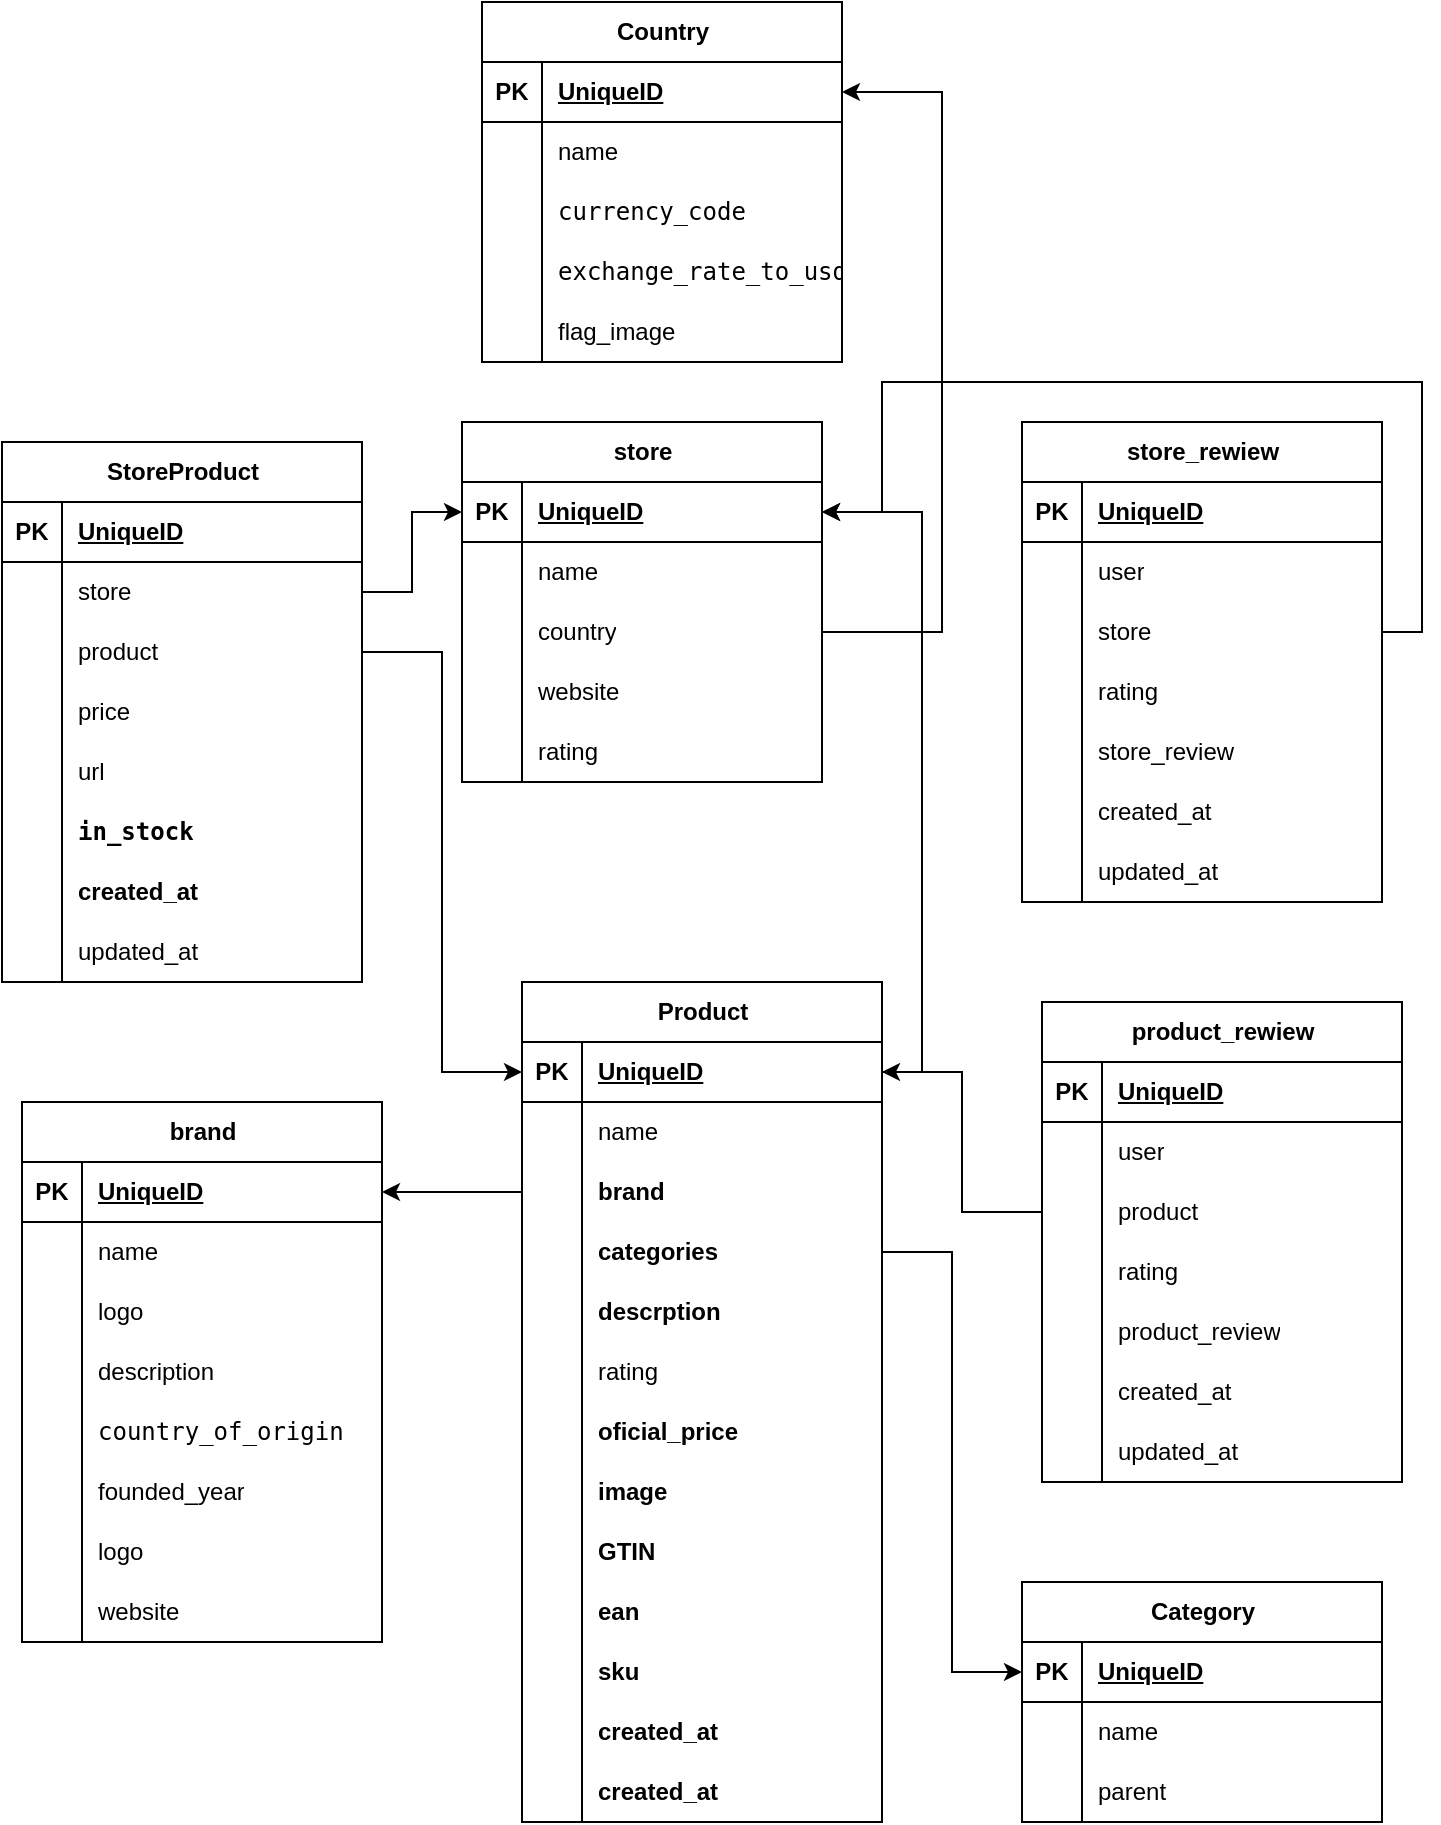 <mxfile version="26.2.12">
  <diagram name="Сторінка-1" id="H5SYrC5-pXxybq33xrLW">
    <mxGraphModel dx="1520" dy="1136" grid="1" gridSize="10" guides="1" tooltips="1" connect="1" arrows="1" fold="1" page="1" pageScale="1" pageWidth="827" pageHeight="1169" math="0" shadow="0">
      <root>
        <mxCell id="0" />
        <mxCell id="1" parent="0" />
        <mxCell id="0KE5hYXzYBGdw6ew5PVl-2" value="Product" style="shape=table;startSize=30;container=1;collapsible=1;childLayout=tableLayout;fixedRows=1;rowLines=0;fontStyle=1;align=center;resizeLast=1;html=1;" vertex="1" parent="1">
          <mxGeometry x="340" y="690" width="180" height="420" as="geometry" />
        </mxCell>
        <mxCell id="0KE5hYXzYBGdw6ew5PVl-3" value="" style="shape=tableRow;horizontal=0;startSize=0;swimlaneHead=0;swimlaneBody=0;fillColor=none;collapsible=0;dropTarget=0;points=[[0,0.5],[1,0.5]];portConstraint=eastwest;top=0;left=0;right=0;bottom=1;" vertex="1" parent="0KE5hYXzYBGdw6ew5PVl-2">
          <mxGeometry y="30" width="180" height="30" as="geometry" />
        </mxCell>
        <mxCell id="0KE5hYXzYBGdw6ew5PVl-4" value="PK" style="shape=partialRectangle;connectable=0;fillColor=none;top=0;left=0;bottom=0;right=0;fontStyle=1;overflow=hidden;whiteSpace=wrap;html=1;" vertex="1" parent="0KE5hYXzYBGdw6ew5PVl-3">
          <mxGeometry width="30" height="30" as="geometry">
            <mxRectangle width="30" height="30" as="alternateBounds" />
          </mxGeometry>
        </mxCell>
        <mxCell id="0KE5hYXzYBGdw6ew5PVl-5" value="UniqueID" style="shape=partialRectangle;connectable=0;fillColor=none;top=0;left=0;bottom=0;right=0;align=left;spacingLeft=6;fontStyle=5;overflow=hidden;whiteSpace=wrap;html=1;" vertex="1" parent="0KE5hYXzYBGdw6ew5PVl-3">
          <mxGeometry x="30" width="150" height="30" as="geometry">
            <mxRectangle width="150" height="30" as="alternateBounds" />
          </mxGeometry>
        </mxCell>
        <mxCell id="0KE5hYXzYBGdw6ew5PVl-6" value="" style="shape=tableRow;horizontal=0;startSize=0;swimlaneHead=0;swimlaneBody=0;fillColor=none;collapsible=0;dropTarget=0;points=[[0,0.5],[1,0.5]];portConstraint=eastwest;top=0;left=0;right=0;bottom=0;" vertex="1" parent="0KE5hYXzYBGdw6ew5PVl-2">
          <mxGeometry y="60" width="180" height="30" as="geometry" />
        </mxCell>
        <mxCell id="0KE5hYXzYBGdw6ew5PVl-7" value="" style="shape=partialRectangle;connectable=0;fillColor=none;top=0;left=0;bottom=0;right=0;editable=1;overflow=hidden;whiteSpace=wrap;html=1;" vertex="1" parent="0KE5hYXzYBGdw6ew5PVl-6">
          <mxGeometry width="30" height="30" as="geometry">
            <mxRectangle width="30" height="30" as="alternateBounds" />
          </mxGeometry>
        </mxCell>
        <mxCell id="0KE5hYXzYBGdw6ew5PVl-8" value="name" style="shape=partialRectangle;connectable=0;fillColor=none;top=0;left=0;bottom=0;right=0;align=left;spacingLeft=6;overflow=hidden;whiteSpace=wrap;html=1;" vertex="1" parent="0KE5hYXzYBGdw6ew5PVl-6">
          <mxGeometry x="30" width="150" height="30" as="geometry">
            <mxRectangle width="150" height="30" as="alternateBounds" />
          </mxGeometry>
        </mxCell>
        <mxCell id="0KE5hYXzYBGdw6ew5PVl-9" value="" style="shape=tableRow;horizontal=0;startSize=0;swimlaneHead=0;swimlaneBody=0;fillColor=none;collapsible=0;dropTarget=0;points=[[0,0.5],[1,0.5]];portConstraint=eastwest;top=0;left=0;right=0;bottom=0;" vertex="1" parent="0KE5hYXzYBGdw6ew5PVl-2">
          <mxGeometry y="90" width="180" height="30" as="geometry" />
        </mxCell>
        <mxCell id="0KE5hYXzYBGdw6ew5PVl-10" value="" style="shape=partialRectangle;connectable=0;fillColor=none;top=0;left=0;bottom=0;right=0;editable=1;overflow=hidden;whiteSpace=wrap;html=1;" vertex="1" parent="0KE5hYXzYBGdw6ew5PVl-9">
          <mxGeometry width="30" height="30" as="geometry">
            <mxRectangle width="30" height="30" as="alternateBounds" />
          </mxGeometry>
        </mxCell>
        <mxCell id="0KE5hYXzYBGdw6ew5PVl-11" value="&lt;span style=&quot;font-weight: 700; text-align: center; text-wrap-mode: nowrap;&quot;&gt;brand&lt;/span&gt;" style="shape=partialRectangle;connectable=0;fillColor=none;top=0;left=0;bottom=0;right=0;align=left;spacingLeft=6;overflow=hidden;whiteSpace=wrap;html=1;" vertex="1" parent="0KE5hYXzYBGdw6ew5PVl-9">
          <mxGeometry x="30" width="150" height="30" as="geometry">
            <mxRectangle width="150" height="30" as="alternateBounds" />
          </mxGeometry>
        </mxCell>
        <mxCell id="0KE5hYXzYBGdw6ew5PVl-119" value="" style="shape=tableRow;horizontal=0;startSize=0;swimlaneHead=0;swimlaneBody=0;fillColor=none;collapsible=0;dropTarget=0;points=[[0,0.5],[1,0.5]];portConstraint=eastwest;top=0;left=0;right=0;bottom=0;" vertex="1" parent="0KE5hYXzYBGdw6ew5PVl-2">
          <mxGeometry y="120" width="180" height="30" as="geometry" />
        </mxCell>
        <mxCell id="0KE5hYXzYBGdw6ew5PVl-120" value="" style="shape=partialRectangle;connectable=0;fillColor=none;top=0;left=0;bottom=0;right=0;editable=1;overflow=hidden;whiteSpace=wrap;html=1;" vertex="1" parent="0KE5hYXzYBGdw6ew5PVl-119">
          <mxGeometry width="30" height="30" as="geometry">
            <mxRectangle width="30" height="30" as="alternateBounds" />
          </mxGeometry>
        </mxCell>
        <mxCell id="0KE5hYXzYBGdw6ew5PVl-121" value="&lt;div style=&quot;text-align: center;&quot;&gt;&lt;span style=&quot;background-color: transparent; text-wrap-mode: nowrap;&quot;&gt;&lt;b&gt;categories&lt;/b&gt;&lt;/span&gt;&lt;/div&gt;" style="shape=partialRectangle;connectable=0;fillColor=none;top=0;left=0;bottom=0;right=0;align=left;spacingLeft=6;overflow=hidden;whiteSpace=wrap;html=1;" vertex="1" parent="0KE5hYXzYBGdw6ew5PVl-119">
          <mxGeometry x="30" width="150" height="30" as="geometry">
            <mxRectangle width="150" height="30" as="alternateBounds" />
          </mxGeometry>
        </mxCell>
        <mxCell id="0KE5hYXzYBGdw6ew5PVl-122" value="" style="shape=tableRow;horizontal=0;startSize=0;swimlaneHead=0;swimlaneBody=0;fillColor=none;collapsible=0;dropTarget=0;points=[[0,0.5],[1,0.5]];portConstraint=eastwest;top=0;left=0;right=0;bottom=0;" vertex="1" parent="0KE5hYXzYBGdw6ew5PVl-2">
          <mxGeometry y="150" width="180" height="30" as="geometry" />
        </mxCell>
        <mxCell id="0KE5hYXzYBGdw6ew5PVl-123" value="" style="shape=partialRectangle;connectable=0;fillColor=none;top=0;left=0;bottom=0;right=0;editable=1;overflow=hidden;whiteSpace=wrap;html=1;" vertex="1" parent="0KE5hYXzYBGdw6ew5PVl-122">
          <mxGeometry width="30" height="30" as="geometry">
            <mxRectangle width="30" height="30" as="alternateBounds" />
          </mxGeometry>
        </mxCell>
        <mxCell id="0KE5hYXzYBGdw6ew5PVl-124" value="&lt;span style=&quot;font-weight: 700; text-align: center; text-wrap-mode: nowrap;&quot;&gt;descrption&lt;/span&gt;" style="shape=partialRectangle;connectable=0;fillColor=none;top=0;left=0;bottom=0;right=0;align=left;spacingLeft=6;overflow=hidden;whiteSpace=wrap;html=1;" vertex="1" parent="0KE5hYXzYBGdw6ew5PVl-122">
          <mxGeometry x="30" width="150" height="30" as="geometry">
            <mxRectangle width="150" height="30" as="alternateBounds" />
          </mxGeometry>
        </mxCell>
        <mxCell id="0KE5hYXzYBGdw6ew5PVl-244" value="" style="shape=tableRow;horizontal=0;startSize=0;swimlaneHead=0;swimlaneBody=0;fillColor=none;collapsible=0;dropTarget=0;points=[[0,0.5],[1,0.5]];portConstraint=eastwest;top=0;left=0;right=0;bottom=0;" vertex="1" parent="0KE5hYXzYBGdw6ew5PVl-2">
          <mxGeometry y="180" width="180" height="30" as="geometry" />
        </mxCell>
        <mxCell id="0KE5hYXzYBGdw6ew5PVl-245" value="" style="shape=partialRectangle;connectable=0;fillColor=none;top=0;left=0;bottom=0;right=0;editable=1;overflow=hidden;whiteSpace=wrap;html=1;" vertex="1" parent="0KE5hYXzYBGdw6ew5PVl-244">
          <mxGeometry width="30" height="30" as="geometry">
            <mxRectangle width="30" height="30" as="alternateBounds" />
          </mxGeometry>
        </mxCell>
        <mxCell id="0KE5hYXzYBGdw6ew5PVl-246" value="rating" style="shape=partialRectangle;connectable=0;fillColor=none;top=0;left=0;bottom=0;right=0;align=left;spacingLeft=6;overflow=hidden;whiteSpace=wrap;html=1;" vertex="1" parent="0KE5hYXzYBGdw6ew5PVl-244">
          <mxGeometry x="30" width="150" height="30" as="geometry">
            <mxRectangle width="150" height="30" as="alternateBounds" />
          </mxGeometry>
        </mxCell>
        <mxCell id="0KE5hYXzYBGdw6ew5PVl-201" value="" style="shape=tableRow;horizontal=0;startSize=0;swimlaneHead=0;swimlaneBody=0;fillColor=none;collapsible=0;dropTarget=0;points=[[0,0.5],[1,0.5]];portConstraint=eastwest;top=0;left=0;right=0;bottom=0;" vertex="1" parent="0KE5hYXzYBGdw6ew5PVl-2">
          <mxGeometry y="210" width="180" height="30" as="geometry" />
        </mxCell>
        <mxCell id="0KE5hYXzYBGdw6ew5PVl-202" value="" style="shape=partialRectangle;connectable=0;fillColor=none;top=0;left=0;bottom=0;right=0;editable=1;overflow=hidden;whiteSpace=wrap;html=1;" vertex="1" parent="0KE5hYXzYBGdw6ew5PVl-201">
          <mxGeometry width="30" height="30" as="geometry">
            <mxRectangle width="30" height="30" as="alternateBounds" />
          </mxGeometry>
        </mxCell>
        <mxCell id="0KE5hYXzYBGdw6ew5PVl-203" value="&lt;div style=&quot;text-align: center;&quot;&gt;&lt;span style=&quot;background-color: transparent; text-wrap-mode: nowrap;&quot;&gt;&lt;b&gt;oficial_price&amp;nbsp;&lt;/b&gt;&lt;/span&gt;&lt;/div&gt;" style="shape=partialRectangle;connectable=0;fillColor=none;top=0;left=0;bottom=0;right=0;align=left;spacingLeft=6;overflow=hidden;whiteSpace=wrap;html=1;" vertex="1" parent="0KE5hYXzYBGdw6ew5PVl-201">
          <mxGeometry x="30" width="150" height="30" as="geometry">
            <mxRectangle width="150" height="30" as="alternateBounds" />
          </mxGeometry>
        </mxCell>
        <mxCell id="0KE5hYXzYBGdw6ew5PVl-125" value="" style="shape=tableRow;horizontal=0;startSize=0;swimlaneHead=0;swimlaneBody=0;fillColor=none;collapsible=0;dropTarget=0;points=[[0,0.5],[1,0.5]];portConstraint=eastwest;top=0;left=0;right=0;bottom=0;" vertex="1" parent="0KE5hYXzYBGdw6ew5PVl-2">
          <mxGeometry y="240" width="180" height="30" as="geometry" />
        </mxCell>
        <mxCell id="0KE5hYXzYBGdw6ew5PVl-126" value="" style="shape=partialRectangle;connectable=0;fillColor=none;top=0;left=0;bottom=0;right=0;editable=1;overflow=hidden;whiteSpace=wrap;html=1;" vertex="1" parent="0KE5hYXzYBGdw6ew5PVl-125">
          <mxGeometry width="30" height="30" as="geometry">
            <mxRectangle width="30" height="30" as="alternateBounds" />
          </mxGeometry>
        </mxCell>
        <mxCell id="0KE5hYXzYBGdw6ew5PVl-127" value="&lt;span style=&quot;font-weight: 700; text-align: center; text-wrap-mode: nowrap;&quot;&gt;image&lt;/span&gt;" style="shape=partialRectangle;connectable=0;fillColor=none;top=0;left=0;bottom=0;right=0;align=left;spacingLeft=6;overflow=hidden;whiteSpace=wrap;html=1;" vertex="1" parent="0KE5hYXzYBGdw6ew5PVl-125">
          <mxGeometry x="30" width="150" height="30" as="geometry">
            <mxRectangle width="150" height="30" as="alternateBounds" />
          </mxGeometry>
        </mxCell>
        <mxCell id="0KE5hYXzYBGdw6ew5PVl-165" value="" style="shape=tableRow;horizontal=0;startSize=0;swimlaneHead=0;swimlaneBody=0;fillColor=none;collapsible=0;dropTarget=0;points=[[0,0.5],[1,0.5]];portConstraint=eastwest;top=0;left=0;right=0;bottom=0;" vertex="1" parent="0KE5hYXzYBGdw6ew5PVl-2">
          <mxGeometry y="270" width="180" height="30" as="geometry" />
        </mxCell>
        <mxCell id="0KE5hYXzYBGdw6ew5PVl-166" value="" style="shape=partialRectangle;connectable=0;fillColor=none;top=0;left=0;bottom=0;right=0;editable=1;overflow=hidden;whiteSpace=wrap;html=1;" vertex="1" parent="0KE5hYXzYBGdw6ew5PVl-165">
          <mxGeometry width="30" height="30" as="geometry">
            <mxRectangle width="30" height="30" as="alternateBounds" />
          </mxGeometry>
        </mxCell>
        <mxCell id="0KE5hYXzYBGdw6ew5PVl-167" value="&lt;div style=&quot;text-align: center;&quot;&gt;&lt;span style=&quot;text-wrap-mode: nowrap;&quot;&gt;&lt;b&gt;GTIN&lt;/b&gt;&lt;/span&gt;&lt;/div&gt;" style="shape=partialRectangle;connectable=0;fillColor=none;top=0;left=0;bottom=0;right=0;align=left;spacingLeft=6;overflow=hidden;whiteSpace=wrap;html=1;" vertex="1" parent="0KE5hYXzYBGdw6ew5PVl-165">
          <mxGeometry x="30" width="150" height="30" as="geometry">
            <mxRectangle width="150" height="30" as="alternateBounds" />
          </mxGeometry>
        </mxCell>
        <mxCell id="0KE5hYXzYBGdw6ew5PVl-171" value="" style="shape=tableRow;horizontal=0;startSize=0;swimlaneHead=0;swimlaneBody=0;fillColor=none;collapsible=0;dropTarget=0;points=[[0,0.5],[1,0.5]];portConstraint=eastwest;top=0;left=0;right=0;bottom=0;" vertex="1" parent="0KE5hYXzYBGdw6ew5PVl-2">
          <mxGeometry y="300" width="180" height="30" as="geometry" />
        </mxCell>
        <mxCell id="0KE5hYXzYBGdw6ew5PVl-172" value="" style="shape=partialRectangle;connectable=0;fillColor=none;top=0;left=0;bottom=0;right=0;editable=1;overflow=hidden;whiteSpace=wrap;html=1;" vertex="1" parent="0KE5hYXzYBGdw6ew5PVl-171">
          <mxGeometry width="30" height="30" as="geometry">
            <mxRectangle width="30" height="30" as="alternateBounds" />
          </mxGeometry>
        </mxCell>
        <mxCell id="0KE5hYXzYBGdw6ew5PVl-173" value="&lt;div style=&quot;text-align: center;&quot;&gt;&lt;span style=&quot;background-color: transparent; text-wrap-mode: nowrap;&quot;&gt;&lt;b&gt;ean&lt;/b&gt;&lt;/span&gt;&lt;/div&gt;" style="shape=partialRectangle;connectable=0;fillColor=none;top=0;left=0;bottom=0;right=0;align=left;spacingLeft=6;overflow=hidden;whiteSpace=wrap;html=1;" vertex="1" parent="0KE5hYXzYBGdw6ew5PVl-171">
          <mxGeometry x="30" width="150" height="30" as="geometry">
            <mxRectangle width="150" height="30" as="alternateBounds" />
          </mxGeometry>
        </mxCell>
        <mxCell id="0KE5hYXzYBGdw6ew5PVl-168" value="" style="shape=tableRow;horizontal=0;startSize=0;swimlaneHead=0;swimlaneBody=0;fillColor=none;collapsible=0;dropTarget=0;points=[[0,0.5],[1,0.5]];portConstraint=eastwest;top=0;left=0;right=0;bottom=0;" vertex="1" parent="0KE5hYXzYBGdw6ew5PVl-2">
          <mxGeometry y="330" width="180" height="30" as="geometry" />
        </mxCell>
        <mxCell id="0KE5hYXzYBGdw6ew5PVl-169" value="" style="shape=partialRectangle;connectable=0;fillColor=none;top=0;left=0;bottom=0;right=0;editable=1;overflow=hidden;whiteSpace=wrap;html=1;" vertex="1" parent="0KE5hYXzYBGdw6ew5PVl-168">
          <mxGeometry width="30" height="30" as="geometry">
            <mxRectangle width="30" height="30" as="alternateBounds" />
          </mxGeometry>
        </mxCell>
        <mxCell id="0KE5hYXzYBGdw6ew5PVl-170" value="&lt;div style=&quot;text-align: center;&quot;&gt;&lt;span style=&quot;background-color: transparent; text-wrap-mode: nowrap;&quot;&gt;&lt;b&gt;sku&lt;/b&gt;&lt;/span&gt;&lt;/div&gt;" style="shape=partialRectangle;connectable=0;fillColor=none;top=0;left=0;bottom=0;right=0;align=left;spacingLeft=6;overflow=hidden;whiteSpace=wrap;html=1;" vertex="1" parent="0KE5hYXzYBGdw6ew5PVl-168">
          <mxGeometry x="30" width="150" height="30" as="geometry">
            <mxRectangle width="150" height="30" as="alternateBounds" />
          </mxGeometry>
        </mxCell>
        <mxCell id="0KE5hYXzYBGdw6ew5PVl-174" value="" style="shape=tableRow;horizontal=0;startSize=0;swimlaneHead=0;swimlaneBody=0;fillColor=none;collapsible=0;dropTarget=0;points=[[0,0.5],[1,0.5]];portConstraint=eastwest;top=0;left=0;right=0;bottom=0;" vertex="1" parent="0KE5hYXzYBGdw6ew5PVl-2">
          <mxGeometry y="360" width="180" height="30" as="geometry" />
        </mxCell>
        <mxCell id="0KE5hYXzYBGdw6ew5PVl-175" value="" style="shape=partialRectangle;connectable=0;fillColor=none;top=0;left=0;bottom=0;right=0;editable=1;overflow=hidden;whiteSpace=wrap;html=1;" vertex="1" parent="0KE5hYXzYBGdw6ew5PVl-174">
          <mxGeometry width="30" height="30" as="geometry">
            <mxRectangle width="30" height="30" as="alternateBounds" />
          </mxGeometry>
        </mxCell>
        <mxCell id="0KE5hYXzYBGdw6ew5PVl-176" value="&lt;div style=&quot;text-align: center;&quot;&gt;&lt;span style=&quot;text-wrap-mode: nowrap;&quot;&gt;&lt;b&gt;created_at&amp;nbsp;&lt;/b&gt;&lt;/span&gt;&lt;/div&gt;" style="shape=partialRectangle;connectable=0;fillColor=none;top=0;left=0;bottom=0;right=0;align=left;spacingLeft=6;overflow=hidden;whiteSpace=wrap;html=1;" vertex="1" parent="0KE5hYXzYBGdw6ew5PVl-174">
          <mxGeometry x="30" width="150" height="30" as="geometry">
            <mxRectangle width="150" height="30" as="alternateBounds" />
          </mxGeometry>
        </mxCell>
        <mxCell id="0KE5hYXzYBGdw6ew5PVl-177" value="" style="shape=tableRow;horizontal=0;startSize=0;swimlaneHead=0;swimlaneBody=0;fillColor=none;collapsible=0;dropTarget=0;points=[[0,0.5],[1,0.5]];portConstraint=eastwest;top=0;left=0;right=0;bottom=0;" vertex="1" parent="0KE5hYXzYBGdw6ew5PVl-2">
          <mxGeometry y="390" width="180" height="30" as="geometry" />
        </mxCell>
        <mxCell id="0KE5hYXzYBGdw6ew5PVl-178" value="" style="shape=partialRectangle;connectable=0;fillColor=none;top=0;left=0;bottom=0;right=0;editable=1;overflow=hidden;whiteSpace=wrap;html=1;" vertex="1" parent="0KE5hYXzYBGdw6ew5PVl-177">
          <mxGeometry width="30" height="30" as="geometry">
            <mxRectangle width="30" height="30" as="alternateBounds" />
          </mxGeometry>
        </mxCell>
        <mxCell id="0KE5hYXzYBGdw6ew5PVl-179" value="&lt;div style=&quot;text-align: center;&quot;&gt;&lt;span style=&quot;text-wrap-mode: nowrap;&quot;&gt;&lt;b&gt;created_at&amp;nbsp;&lt;/b&gt;&lt;/span&gt;&lt;/div&gt;" style="shape=partialRectangle;connectable=0;fillColor=none;top=0;left=0;bottom=0;right=0;align=left;spacingLeft=6;overflow=hidden;whiteSpace=wrap;html=1;" vertex="1" parent="0KE5hYXzYBGdw6ew5PVl-177">
          <mxGeometry x="30" width="150" height="30" as="geometry">
            <mxRectangle width="150" height="30" as="alternateBounds" />
          </mxGeometry>
        </mxCell>
        <mxCell id="0KE5hYXzYBGdw6ew5PVl-15" value="Country" style="shape=table;startSize=30;container=1;collapsible=1;childLayout=tableLayout;fixedRows=1;rowLines=0;fontStyle=1;align=center;resizeLast=1;html=1;" vertex="1" parent="1">
          <mxGeometry x="320" y="200" width="180" height="180" as="geometry" />
        </mxCell>
        <mxCell id="0KE5hYXzYBGdw6ew5PVl-16" value="" style="shape=tableRow;horizontal=0;startSize=0;swimlaneHead=0;swimlaneBody=0;fillColor=none;collapsible=0;dropTarget=0;points=[[0,0.5],[1,0.5]];portConstraint=eastwest;top=0;left=0;right=0;bottom=1;" vertex="1" parent="0KE5hYXzYBGdw6ew5PVl-15">
          <mxGeometry y="30" width="180" height="30" as="geometry" />
        </mxCell>
        <mxCell id="0KE5hYXzYBGdw6ew5PVl-17" value="PK" style="shape=partialRectangle;connectable=0;fillColor=none;top=0;left=0;bottom=0;right=0;fontStyle=1;overflow=hidden;whiteSpace=wrap;html=1;" vertex="1" parent="0KE5hYXzYBGdw6ew5PVl-16">
          <mxGeometry width="30" height="30" as="geometry">
            <mxRectangle width="30" height="30" as="alternateBounds" />
          </mxGeometry>
        </mxCell>
        <mxCell id="0KE5hYXzYBGdw6ew5PVl-18" value="UniqueID" style="shape=partialRectangle;connectable=0;fillColor=none;top=0;left=0;bottom=0;right=0;align=left;spacingLeft=6;fontStyle=5;overflow=hidden;whiteSpace=wrap;html=1;" vertex="1" parent="0KE5hYXzYBGdw6ew5PVl-16">
          <mxGeometry x="30" width="150" height="30" as="geometry">
            <mxRectangle width="150" height="30" as="alternateBounds" />
          </mxGeometry>
        </mxCell>
        <mxCell id="0KE5hYXzYBGdw6ew5PVl-19" value="" style="shape=tableRow;horizontal=0;startSize=0;swimlaneHead=0;swimlaneBody=0;fillColor=none;collapsible=0;dropTarget=0;points=[[0,0.5],[1,0.5]];portConstraint=eastwest;top=0;left=0;right=0;bottom=0;" vertex="1" parent="0KE5hYXzYBGdw6ew5PVl-15">
          <mxGeometry y="60" width="180" height="30" as="geometry" />
        </mxCell>
        <mxCell id="0KE5hYXzYBGdw6ew5PVl-20" value="" style="shape=partialRectangle;connectable=0;fillColor=none;top=0;left=0;bottom=0;right=0;editable=1;overflow=hidden;whiteSpace=wrap;html=1;" vertex="1" parent="0KE5hYXzYBGdw6ew5PVl-19">
          <mxGeometry width="30" height="30" as="geometry">
            <mxRectangle width="30" height="30" as="alternateBounds" />
          </mxGeometry>
        </mxCell>
        <mxCell id="0KE5hYXzYBGdw6ew5PVl-21" value="name" style="shape=partialRectangle;connectable=0;fillColor=none;top=0;left=0;bottom=0;right=0;align=left;spacingLeft=6;overflow=hidden;whiteSpace=wrap;html=1;" vertex="1" parent="0KE5hYXzYBGdw6ew5PVl-19">
          <mxGeometry x="30" width="150" height="30" as="geometry">
            <mxRectangle width="150" height="30" as="alternateBounds" />
          </mxGeometry>
        </mxCell>
        <mxCell id="0KE5hYXzYBGdw6ew5PVl-22" value="" style="shape=tableRow;horizontal=0;startSize=0;swimlaneHead=0;swimlaneBody=0;fillColor=none;collapsible=0;dropTarget=0;points=[[0,0.5],[1,0.5]];portConstraint=eastwest;top=0;left=0;right=0;bottom=0;" vertex="1" parent="0KE5hYXzYBGdw6ew5PVl-15">
          <mxGeometry y="90" width="180" height="30" as="geometry" />
        </mxCell>
        <mxCell id="0KE5hYXzYBGdw6ew5PVl-23" value="" style="shape=partialRectangle;connectable=0;fillColor=none;top=0;left=0;bottom=0;right=0;editable=1;overflow=hidden;whiteSpace=wrap;html=1;" vertex="1" parent="0KE5hYXzYBGdw6ew5PVl-22">
          <mxGeometry width="30" height="30" as="geometry">
            <mxRectangle width="30" height="30" as="alternateBounds" />
          </mxGeometry>
        </mxCell>
        <mxCell id="0KE5hYXzYBGdw6ew5PVl-24" value="&lt;code data-end=&quot;5712&quot; data-start=&quot;5697&quot;&gt;currency_code&lt;/code&gt;" style="shape=partialRectangle;connectable=0;fillColor=none;top=0;left=0;bottom=0;right=0;align=left;spacingLeft=6;overflow=hidden;whiteSpace=wrap;html=1;" vertex="1" parent="0KE5hYXzYBGdw6ew5PVl-22">
          <mxGeometry x="30" width="150" height="30" as="geometry">
            <mxRectangle width="150" height="30" as="alternateBounds" />
          </mxGeometry>
        </mxCell>
        <mxCell id="0KE5hYXzYBGdw6ew5PVl-219" value="" style="shape=tableRow;horizontal=0;startSize=0;swimlaneHead=0;swimlaneBody=0;fillColor=none;collapsible=0;dropTarget=0;points=[[0,0.5],[1,0.5]];portConstraint=eastwest;top=0;left=0;right=0;bottom=0;" vertex="1" parent="0KE5hYXzYBGdw6ew5PVl-15">
          <mxGeometry y="120" width="180" height="30" as="geometry" />
        </mxCell>
        <mxCell id="0KE5hYXzYBGdw6ew5PVl-220" value="" style="shape=partialRectangle;connectable=0;fillColor=none;top=0;left=0;bottom=0;right=0;editable=1;overflow=hidden;whiteSpace=wrap;html=1;" vertex="1" parent="0KE5hYXzYBGdw6ew5PVl-219">
          <mxGeometry width="30" height="30" as="geometry">
            <mxRectangle width="30" height="30" as="alternateBounds" />
          </mxGeometry>
        </mxCell>
        <mxCell id="0KE5hYXzYBGdw6ew5PVl-221" value="&lt;code data-end=&quot;5756&quot; data-start=&quot;5734&quot;&gt;exchange_rate_to_usd&lt;/code&gt;" style="shape=partialRectangle;connectable=0;fillColor=none;top=0;left=0;bottom=0;right=0;align=left;spacingLeft=6;overflow=hidden;whiteSpace=wrap;html=1;" vertex="1" parent="0KE5hYXzYBGdw6ew5PVl-219">
          <mxGeometry x="30" width="150" height="30" as="geometry">
            <mxRectangle width="150" height="30" as="alternateBounds" />
          </mxGeometry>
        </mxCell>
        <mxCell id="0KE5hYXzYBGdw6ew5PVl-25" value="" style="shape=tableRow;horizontal=0;startSize=0;swimlaneHead=0;swimlaneBody=0;fillColor=none;collapsible=0;dropTarget=0;points=[[0,0.5],[1,0.5]];portConstraint=eastwest;top=0;left=0;right=0;bottom=0;" vertex="1" parent="0KE5hYXzYBGdw6ew5PVl-15">
          <mxGeometry y="150" width="180" height="30" as="geometry" />
        </mxCell>
        <mxCell id="0KE5hYXzYBGdw6ew5PVl-26" value="" style="shape=partialRectangle;connectable=0;fillColor=none;top=0;left=0;bottom=0;right=0;editable=1;overflow=hidden;whiteSpace=wrap;html=1;" vertex="1" parent="0KE5hYXzYBGdw6ew5PVl-25">
          <mxGeometry width="30" height="30" as="geometry">
            <mxRectangle width="30" height="30" as="alternateBounds" />
          </mxGeometry>
        </mxCell>
        <mxCell id="0KE5hYXzYBGdw6ew5PVl-27" value="flag_image" style="shape=partialRectangle;connectable=0;fillColor=none;top=0;left=0;bottom=0;right=0;align=left;spacingLeft=6;overflow=hidden;whiteSpace=wrap;html=1;" vertex="1" parent="0KE5hYXzYBGdw6ew5PVl-25">
          <mxGeometry x="30" width="150" height="30" as="geometry">
            <mxRectangle width="150" height="30" as="alternateBounds" />
          </mxGeometry>
        </mxCell>
        <mxCell id="0KE5hYXzYBGdw6ew5PVl-28" value="brand" style="shape=table;startSize=30;container=1;collapsible=1;childLayout=tableLayout;fixedRows=1;rowLines=0;fontStyle=1;align=center;resizeLast=1;html=1;" vertex="1" parent="1">
          <mxGeometry x="90" y="750" width="180" height="270" as="geometry" />
        </mxCell>
        <mxCell id="0KE5hYXzYBGdw6ew5PVl-29" value="" style="shape=tableRow;horizontal=0;startSize=0;swimlaneHead=0;swimlaneBody=0;fillColor=none;collapsible=0;dropTarget=0;points=[[0,0.5],[1,0.5]];portConstraint=eastwest;top=0;left=0;right=0;bottom=1;" vertex="1" parent="0KE5hYXzYBGdw6ew5PVl-28">
          <mxGeometry y="30" width="180" height="30" as="geometry" />
        </mxCell>
        <mxCell id="0KE5hYXzYBGdw6ew5PVl-30" value="PK" style="shape=partialRectangle;connectable=0;fillColor=none;top=0;left=0;bottom=0;right=0;fontStyle=1;overflow=hidden;whiteSpace=wrap;html=1;" vertex="1" parent="0KE5hYXzYBGdw6ew5PVl-29">
          <mxGeometry width="30" height="30" as="geometry">
            <mxRectangle width="30" height="30" as="alternateBounds" />
          </mxGeometry>
        </mxCell>
        <mxCell id="0KE5hYXzYBGdw6ew5PVl-31" value="UniqueID" style="shape=partialRectangle;connectable=0;fillColor=none;top=0;left=0;bottom=0;right=0;align=left;spacingLeft=6;fontStyle=5;overflow=hidden;whiteSpace=wrap;html=1;" vertex="1" parent="0KE5hYXzYBGdw6ew5PVl-29">
          <mxGeometry x="30" width="150" height="30" as="geometry">
            <mxRectangle width="150" height="30" as="alternateBounds" />
          </mxGeometry>
        </mxCell>
        <mxCell id="0KE5hYXzYBGdw6ew5PVl-32" value="" style="shape=tableRow;horizontal=0;startSize=0;swimlaneHead=0;swimlaneBody=0;fillColor=none;collapsible=0;dropTarget=0;points=[[0,0.5],[1,0.5]];portConstraint=eastwest;top=0;left=0;right=0;bottom=0;" vertex="1" parent="0KE5hYXzYBGdw6ew5PVl-28">
          <mxGeometry y="60" width="180" height="30" as="geometry" />
        </mxCell>
        <mxCell id="0KE5hYXzYBGdw6ew5PVl-33" value="" style="shape=partialRectangle;connectable=0;fillColor=none;top=0;left=0;bottom=0;right=0;editable=1;overflow=hidden;whiteSpace=wrap;html=1;" vertex="1" parent="0KE5hYXzYBGdw6ew5PVl-32">
          <mxGeometry width="30" height="30" as="geometry">
            <mxRectangle width="30" height="30" as="alternateBounds" />
          </mxGeometry>
        </mxCell>
        <mxCell id="0KE5hYXzYBGdw6ew5PVl-34" value="name" style="shape=partialRectangle;connectable=0;fillColor=none;top=0;left=0;bottom=0;right=0;align=left;spacingLeft=6;overflow=hidden;whiteSpace=wrap;html=1;" vertex="1" parent="0KE5hYXzYBGdw6ew5PVl-32">
          <mxGeometry x="30" width="150" height="30" as="geometry">
            <mxRectangle width="150" height="30" as="alternateBounds" />
          </mxGeometry>
        </mxCell>
        <mxCell id="0KE5hYXzYBGdw6ew5PVl-35" value="" style="shape=tableRow;horizontal=0;startSize=0;swimlaneHead=0;swimlaneBody=0;fillColor=none;collapsible=0;dropTarget=0;points=[[0,0.5],[1,0.5]];portConstraint=eastwest;top=0;left=0;right=0;bottom=0;" vertex="1" parent="0KE5hYXzYBGdw6ew5PVl-28">
          <mxGeometry y="90" width="180" height="30" as="geometry" />
        </mxCell>
        <mxCell id="0KE5hYXzYBGdw6ew5PVl-36" value="" style="shape=partialRectangle;connectable=0;fillColor=none;top=0;left=0;bottom=0;right=0;editable=1;overflow=hidden;whiteSpace=wrap;html=1;" vertex="1" parent="0KE5hYXzYBGdw6ew5PVl-35">
          <mxGeometry width="30" height="30" as="geometry">
            <mxRectangle width="30" height="30" as="alternateBounds" />
          </mxGeometry>
        </mxCell>
        <mxCell id="0KE5hYXzYBGdw6ew5PVl-37" value="logo" style="shape=partialRectangle;connectable=0;fillColor=none;top=0;left=0;bottom=0;right=0;align=left;spacingLeft=6;overflow=hidden;whiteSpace=wrap;html=1;" vertex="1" parent="0KE5hYXzYBGdw6ew5PVl-35">
          <mxGeometry x="30" width="150" height="30" as="geometry">
            <mxRectangle width="150" height="30" as="alternateBounds" />
          </mxGeometry>
        </mxCell>
        <mxCell id="0KE5hYXzYBGdw6ew5PVl-207" value="" style="shape=tableRow;horizontal=0;startSize=0;swimlaneHead=0;swimlaneBody=0;fillColor=none;collapsible=0;dropTarget=0;points=[[0,0.5],[1,0.5]];portConstraint=eastwest;top=0;left=0;right=0;bottom=0;" vertex="1" parent="0KE5hYXzYBGdw6ew5PVl-28">
          <mxGeometry y="120" width="180" height="30" as="geometry" />
        </mxCell>
        <mxCell id="0KE5hYXzYBGdw6ew5PVl-208" value="" style="shape=partialRectangle;connectable=0;fillColor=none;top=0;left=0;bottom=0;right=0;editable=1;overflow=hidden;whiteSpace=wrap;html=1;" vertex="1" parent="0KE5hYXzYBGdw6ew5PVl-207">
          <mxGeometry width="30" height="30" as="geometry">
            <mxRectangle width="30" height="30" as="alternateBounds" />
          </mxGeometry>
        </mxCell>
        <mxCell id="0KE5hYXzYBGdw6ew5PVl-209" value="description" style="shape=partialRectangle;connectable=0;fillColor=none;top=0;left=0;bottom=0;right=0;align=left;spacingLeft=6;overflow=hidden;whiteSpace=wrap;html=1;" vertex="1" parent="0KE5hYXzYBGdw6ew5PVl-207">
          <mxGeometry x="30" width="150" height="30" as="geometry">
            <mxRectangle width="150" height="30" as="alternateBounds" />
          </mxGeometry>
        </mxCell>
        <mxCell id="0KE5hYXzYBGdw6ew5PVl-210" value="" style="shape=tableRow;horizontal=0;startSize=0;swimlaneHead=0;swimlaneBody=0;fillColor=none;collapsible=0;dropTarget=0;points=[[0,0.5],[1,0.5]];portConstraint=eastwest;top=0;left=0;right=0;bottom=0;" vertex="1" parent="0KE5hYXzYBGdw6ew5PVl-28">
          <mxGeometry y="150" width="180" height="30" as="geometry" />
        </mxCell>
        <mxCell id="0KE5hYXzYBGdw6ew5PVl-211" value="" style="shape=partialRectangle;connectable=0;fillColor=none;top=0;left=0;bottom=0;right=0;editable=1;overflow=hidden;whiteSpace=wrap;html=1;" vertex="1" parent="0KE5hYXzYBGdw6ew5PVl-210">
          <mxGeometry width="30" height="30" as="geometry">
            <mxRectangle width="30" height="30" as="alternateBounds" />
          </mxGeometry>
        </mxCell>
        <mxCell id="0KE5hYXzYBGdw6ew5PVl-212" value="&lt;code data-end=&quot;5591&quot; data-start=&quot;5572&quot;&gt;country_of_origin&lt;/code&gt;" style="shape=partialRectangle;connectable=0;fillColor=none;top=0;left=0;bottom=0;right=0;align=left;spacingLeft=6;overflow=hidden;whiteSpace=wrap;html=1;" vertex="1" parent="0KE5hYXzYBGdw6ew5PVl-210">
          <mxGeometry x="30" width="150" height="30" as="geometry">
            <mxRectangle width="150" height="30" as="alternateBounds" />
          </mxGeometry>
        </mxCell>
        <mxCell id="0KE5hYXzYBGdw6ew5PVl-213" value="" style="shape=tableRow;horizontal=0;startSize=0;swimlaneHead=0;swimlaneBody=0;fillColor=none;collapsible=0;dropTarget=0;points=[[0,0.5],[1,0.5]];portConstraint=eastwest;top=0;left=0;right=0;bottom=0;" vertex="1" parent="0KE5hYXzYBGdw6ew5PVl-28">
          <mxGeometry y="180" width="180" height="30" as="geometry" />
        </mxCell>
        <mxCell id="0KE5hYXzYBGdw6ew5PVl-214" value="" style="shape=partialRectangle;connectable=0;fillColor=none;top=0;left=0;bottom=0;right=0;editable=1;overflow=hidden;whiteSpace=wrap;html=1;" vertex="1" parent="0KE5hYXzYBGdw6ew5PVl-213">
          <mxGeometry width="30" height="30" as="geometry">
            <mxRectangle width="30" height="30" as="alternateBounds" />
          </mxGeometry>
        </mxCell>
        <mxCell id="0KE5hYXzYBGdw6ew5PVl-215" value="founded_year" style="shape=partialRectangle;connectable=0;fillColor=none;top=0;left=0;bottom=0;right=0;align=left;spacingLeft=6;overflow=hidden;whiteSpace=wrap;html=1;" vertex="1" parent="0KE5hYXzYBGdw6ew5PVl-213">
          <mxGeometry x="30" width="150" height="30" as="geometry">
            <mxRectangle width="150" height="30" as="alternateBounds" />
          </mxGeometry>
        </mxCell>
        <mxCell id="0KE5hYXzYBGdw6ew5PVl-216" value="" style="shape=tableRow;horizontal=0;startSize=0;swimlaneHead=0;swimlaneBody=0;fillColor=none;collapsible=0;dropTarget=0;points=[[0,0.5],[1,0.5]];portConstraint=eastwest;top=0;left=0;right=0;bottom=0;" vertex="1" parent="0KE5hYXzYBGdw6ew5PVl-28">
          <mxGeometry y="210" width="180" height="30" as="geometry" />
        </mxCell>
        <mxCell id="0KE5hYXzYBGdw6ew5PVl-217" value="" style="shape=partialRectangle;connectable=0;fillColor=none;top=0;left=0;bottom=0;right=0;editable=1;overflow=hidden;whiteSpace=wrap;html=1;" vertex="1" parent="0KE5hYXzYBGdw6ew5PVl-216">
          <mxGeometry width="30" height="30" as="geometry">
            <mxRectangle width="30" height="30" as="alternateBounds" />
          </mxGeometry>
        </mxCell>
        <mxCell id="0KE5hYXzYBGdw6ew5PVl-218" value="logo" style="shape=partialRectangle;connectable=0;fillColor=none;top=0;left=0;bottom=0;right=0;align=left;spacingLeft=6;overflow=hidden;whiteSpace=wrap;html=1;" vertex="1" parent="0KE5hYXzYBGdw6ew5PVl-216">
          <mxGeometry x="30" width="150" height="30" as="geometry">
            <mxRectangle width="150" height="30" as="alternateBounds" />
          </mxGeometry>
        </mxCell>
        <mxCell id="0KE5hYXzYBGdw6ew5PVl-38" value="" style="shape=tableRow;horizontal=0;startSize=0;swimlaneHead=0;swimlaneBody=0;fillColor=none;collapsible=0;dropTarget=0;points=[[0,0.5],[1,0.5]];portConstraint=eastwest;top=0;left=0;right=0;bottom=0;" vertex="1" parent="0KE5hYXzYBGdw6ew5PVl-28">
          <mxGeometry y="240" width="180" height="30" as="geometry" />
        </mxCell>
        <mxCell id="0KE5hYXzYBGdw6ew5PVl-39" value="" style="shape=partialRectangle;connectable=0;fillColor=none;top=0;left=0;bottom=0;right=0;editable=1;overflow=hidden;whiteSpace=wrap;html=1;" vertex="1" parent="0KE5hYXzYBGdw6ew5PVl-38">
          <mxGeometry width="30" height="30" as="geometry">
            <mxRectangle width="30" height="30" as="alternateBounds" />
          </mxGeometry>
        </mxCell>
        <mxCell id="0KE5hYXzYBGdw6ew5PVl-40" value="website" style="shape=partialRectangle;connectable=0;fillColor=none;top=0;left=0;bottom=0;right=0;align=left;spacingLeft=6;overflow=hidden;whiteSpace=wrap;html=1;" vertex="1" parent="0KE5hYXzYBGdw6ew5PVl-38">
          <mxGeometry x="30" width="150" height="30" as="geometry">
            <mxRectangle width="150" height="30" as="alternateBounds" />
          </mxGeometry>
        </mxCell>
        <mxCell id="0KE5hYXzYBGdw6ew5PVl-41" value="store" style="shape=table;startSize=30;container=1;collapsible=1;childLayout=tableLayout;fixedRows=1;rowLines=0;fontStyle=1;align=center;resizeLast=1;html=1;" vertex="1" parent="1">
          <mxGeometry x="310" y="410" width="180" height="180" as="geometry">
            <mxRectangle x="20" y="360" width="70" height="30" as="alternateBounds" />
          </mxGeometry>
        </mxCell>
        <mxCell id="0KE5hYXzYBGdw6ew5PVl-42" value="" style="shape=tableRow;horizontal=0;startSize=0;swimlaneHead=0;swimlaneBody=0;fillColor=none;collapsible=0;dropTarget=0;points=[[0,0.5],[1,0.5]];portConstraint=eastwest;top=0;left=0;right=0;bottom=1;" vertex="1" parent="0KE5hYXzYBGdw6ew5PVl-41">
          <mxGeometry y="30" width="180" height="30" as="geometry" />
        </mxCell>
        <mxCell id="0KE5hYXzYBGdw6ew5PVl-43" value="PK" style="shape=partialRectangle;connectable=0;fillColor=none;top=0;left=0;bottom=0;right=0;fontStyle=1;overflow=hidden;whiteSpace=wrap;html=1;" vertex="1" parent="0KE5hYXzYBGdw6ew5PVl-42">
          <mxGeometry width="30" height="30" as="geometry">
            <mxRectangle width="30" height="30" as="alternateBounds" />
          </mxGeometry>
        </mxCell>
        <mxCell id="0KE5hYXzYBGdw6ew5PVl-44" value="UniqueID" style="shape=partialRectangle;connectable=0;fillColor=none;top=0;left=0;bottom=0;right=0;align=left;spacingLeft=6;fontStyle=5;overflow=hidden;whiteSpace=wrap;html=1;" vertex="1" parent="0KE5hYXzYBGdw6ew5PVl-42">
          <mxGeometry x="30" width="150" height="30" as="geometry">
            <mxRectangle width="150" height="30" as="alternateBounds" />
          </mxGeometry>
        </mxCell>
        <mxCell id="0KE5hYXzYBGdw6ew5PVl-45" value="" style="shape=tableRow;horizontal=0;startSize=0;swimlaneHead=0;swimlaneBody=0;fillColor=none;collapsible=0;dropTarget=0;points=[[0,0.5],[1,0.5]];portConstraint=eastwest;top=0;left=0;right=0;bottom=0;" vertex="1" parent="0KE5hYXzYBGdw6ew5PVl-41">
          <mxGeometry y="60" width="180" height="30" as="geometry" />
        </mxCell>
        <mxCell id="0KE5hYXzYBGdw6ew5PVl-46" value="" style="shape=partialRectangle;connectable=0;fillColor=none;top=0;left=0;bottom=0;right=0;editable=1;overflow=hidden;whiteSpace=wrap;html=1;" vertex="1" parent="0KE5hYXzYBGdw6ew5PVl-45">
          <mxGeometry width="30" height="30" as="geometry">
            <mxRectangle width="30" height="30" as="alternateBounds" />
          </mxGeometry>
        </mxCell>
        <mxCell id="0KE5hYXzYBGdw6ew5PVl-47" value="name" style="shape=partialRectangle;connectable=0;fillColor=none;top=0;left=0;bottom=0;right=0;align=left;spacingLeft=6;overflow=hidden;whiteSpace=wrap;html=1;" vertex="1" parent="0KE5hYXzYBGdw6ew5PVl-45">
          <mxGeometry x="30" width="150" height="30" as="geometry">
            <mxRectangle width="150" height="30" as="alternateBounds" />
          </mxGeometry>
        </mxCell>
        <mxCell id="0KE5hYXzYBGdw6ew5PVl-48" value="" style="shape=tableRow;horizontal=0;startSize=0;swimlaneHead=0;swimlaneBody=0;fillColor=none;collapsible=0;dropTarget=0;points=[[0,0.5],[1,0.5]];portConstraint=eastwest;top=0;left=0;right=0;bottom=0;" vertex="1" parent="0KE5hYXzYBGdw6ew5PVl-41">
          <mxGeometry y="90" width="180" height="30" as="geometry" />
        </mxCell>
        <mxCell id="0KE5hYXzYBGdw6ew5PVl-49" value="" style="shape=partialRectangle;connectable=0;fillColor=none;top=0;left=0;bottom=0;right=0;editable=1;overflow=hidden;whiteSpace=wrap;html=1;" vertex="1" parent="0KE5hYXzYBGdw6ew5PVl-48">
          <mxGeometry width="30" height="30" as="geometry">
            <mxRectangle width="30" height="30" as="alternateBounds" />
          </mxGeometry>
        </mxCell>
        <mxCell id="0KE5hYXzYBGdw6ew5PVl-50" value="country" style="shape=partialRectangle;connectable=0;fillColor=none;top=0;left=0;bottom=0;right=0;align=left;spacingLeft=6;overflow=hidden;whiteSpace=wrap;html=1;" vertex="1" parent="0KE5hYXzYBGdw6ew5PVl-48">
          <mxGeometry x="30" width="150" height="30" as="geometry">
            <mxRectangle width="150" height="30" as="alternateBounds" />
          </mxGeometry>
        </mxCell>
        <mxCell id="0KE5hYXzYBGdw6ew5PVl-51" value="" style="shape=tableRow;horizontal=0;startSize=0;swimlaneHead=0;swimlaneBody=0;fillColor=none;collapsible=0;dropTarget=0;points=[[0,0.5],[1,0.5]];portConstraint=eastwest;top=0;left=0;right=0;bottom=0;" vertex="1" parent="0KE5hYXzYBGdw6ew5PVl-41">
          <mxGeometry y="120" width="180" height="30" as="geometry" />
        </mxCell>
        <mxCell id="0KE5hYXzYBGdw6ew5PVl-52" value="" style="shape=partialRectangle;connectable=0;fillColor=none;top=0;left=0;bottom=0;right=0;editable=1;overflow=hidden;whiteSpace=wrap;html=1;" vertex="1" parent="0KE5hYXzYBGdw6ew5PVl-51">
          <mxGeometry width="30" height="30" as="geometry">
            <mxRectangle width="30" height="30" as="alternateBounds" />
          </mxGeometry>
        </mxCell>
        <mxCell id="0KE5hYXzYBGdw6ew5PVl-53" value="website" style="shape=partialRectangle;connectable=0;fillColor=none;top=0;left=0;bottom=0;right=0;align=left;spacingLeft=6;overflow=hidden;whiteSpace=wrap;html=1;" vertex="1" parent="0KE5hYXzYBGdw6ew5PVl-51">
          <mxGeometry x="30" width="150" height="30" as="geometry">
            <mxRectangle width="150" height="30" as="alternateBounds" />
          </mxGeometry>
        </mxCell>
        <mxCell id="0KE5hYXzYBGdw6ew5PVl-157" value="" style="shape=tableRow;horizontal=0;startSize=0;swimlaneHead=0;swimlaneBody=0;fillColor=none;collapsible=0;dropTarget=0;points=[[0,0.5],[1,0.5]];portConstraint=eastwest;top=0;left=0;right=0;bottom=0;" vertex="1" parent="0KE5hYXzYBGdw6ew5PVl-41">
          <mxGeometry y="150" width="180" height="30" as="geometry" />
        </mxCell>
        <mxCell id="0KE5hYXzYBGdw6ew5PVl-158" value="" style="shape=partialRectangle;connectable=0;fillColor=none;top=0;left=0;bottom=0;right=0;editable=1;overflow=hidden;whiteSpace=wrap;html=1;" vertex="1" parent="0KE5hYXzYBGdw6ew5PVl-157">
          <mxGeometry width="30" height="30" as="geometry">
            <mxRectangle width="30" height="30" as="alternateBounds" />
          </mxGeometry>
        </mxCell>
        <mxCell id="0KE5hYXzYBGdw6ew5PVl-159" value="rating" style="shape=partialRectangle;connectable=0;fillColor=none;top=0;left=0;bottom=0;right=0;align=left;spacingLeft=6;overflow=hidden;whiteSpace=wrap;html=1;" vertex="1" parent="0KE5hYXzYBGdw6ew5PVl-157">
          <mxGeometry x="30" width="150" height="30" as="geometry">
            <mxRectangle width="150" height="30" as="alternateBounds" />
          </mxGeometry>
        </mxCell>
        <mxCell id="0KE5hYXzYBGdw6ew5PVl-106" value="Category" style="shape=table;startSize=30;container=1;collapsible=1;childLayout=tableLayout;fixedRows=1;rowLines=0;fontStyle=1;align=center;resizeLast=1;html=1;" vertex="1" parent="1">
          <mxGeometry x="590" y="990" width="180" height="120" as="geometry" />
        </mxCell>
        <mxCell id="0KE5hYXzYBGdw6ew5PVl-107" value="" style="shape=tableRow;horizontal=0;startSize=0;swimlaneHead=0;swimlaneBody=0;fillColor=none;collapsible=0;dropTarget=0;points=[[0,0.5],[1,0.5]];portConstraint=eastwest;top=0;left=0;right=0;bottom=1;" vertex="1" parent="0KE5hYXzYBGdw6ew5PVl-106">
          <mxGeometry y="30" width="180" height="30" as="geometry" />
        </mxCell>
        <mxCell id="0KE5hYXzYBGdw6ew5PVl-108" value="PK" style="shape=partialRectangle;connectable=0;fillColor=none;top=0;left=0;bottom=0;right=0;fontStyle=1;overflow=hidden;whiteSpace=wrap;html=1;" vertex="1" parent="0KE5hYXzYBGdw6ew5PVl-107">
          <mxGeometry width="30" height="30" as="geometry">
            <mxRectangle width="30" height="30" as="alternateBounds" />
          </mxGeometry>
        </mxCell>
        <mxCell id="0KE5hYXzYBGdw6ew5PVl-109" value="UniqueID" style="shape=partialRectangle;connectable=0;fillColor=none;top=0;left=0;bottom=0;right=0;align=left;spacingLeft=6;fontStyle=5;overflow=hidden;whiteSpace=wrap;html=1;" vertex="1" parent="0KE5hYXzYBGdw6ew5PVl-107">
          <mxGeometry x="30" width="150" height="30" as="geometry">
            <mxRectangle width="150" height="30" as="alternateBounds" />
          </mxGeometry>
        </mxCell>
        <mxCell id="0KE5hYXzYBGdw6ew5PVl-110" value="" style="shape=tableRow;horizontal=0;startSize=0;swimlaneHead=0;swimlaneBody=0;fillColor=none;collapsible=0;dropTarget=0;points=[[0,0.5],[1,0.5]];portConstraint=eastwest;top=0;left=0;right=0;bottom=0;" vertex="1" parent="0KE5hYXzYBGdw6ew5PVl-106">
          <mxGeometry y="60" width="180" height="30" as="geometry" />
        </mxCell>
        <mxCell id="0KE5hYXzYBGdw6ew5PVl-111" value="" style="shape=partialRectangle;connectable=0;fillColor=none;top=0;left=0;bottom=0;right=0;editable=1;overflow=hidden;whiteSpace=wrap;html=1;" vertex="1" parent="0KE5hYXzYBGdw6ew5PVl-110">
          <mxGeometry width="30" height="30" as="geometry">
            <mxRectangle width="30" height="30" as="alternateBounds" />
          </mxGeometry>
        </mxCell>
        <mxCell id="0KE5hYXzYBGdw6ew5PVl-112" value="name" style="shape=partialRectangle;connectable=0;fillColor=none;top=0;left=0;bottom=0;right=0;align=left;spacingLeft=6;overflow=hidden;whiteSpace=wrap;html=1;" vertex="1" parent="0KE5hYXzYBGdw6ew5PVl-110">
          <mxGeometry x="30" width="150" height="30" as="geometry">
            <mxRectangle width="150" height="30" as="alternateBounds" />
          </mxGeometry>
        </mxCell>
        <mxCell id="0KE5hYXzYBGdw6ew5PVl-113" value="" style="shape=tableRow;horizontal=0;startSize=0;swimlaneHead=0;swimlaneBody=0;fillColor=none;collapsible=0;dropTarget=0;points=[[0,0.5],[1,0.5]];portConstraint=eastwest;top=0;left=0;right=0;bottom=0;" vertex="1" parent="0KE5hYXzYBGdw6ew5PVl-106">
          <mxGeometry y="90" width="180" height="30" as="geometry" />
        </mxCell>
        <mxCell id="0KE5hYXzYBGdw6ew5PVl-114" value="" style="shape=partialRectangle;connectable=0;fillColor=none;top=0;left=0;bottom=0;right=0;editable=1;overflow=hidden;whiteSpace=wrap;html=1;" vertex="1" parent="0KE5hYXzYBGdw6ew5PVl-113">
          <mxGeometry width="30" height="30" as="geometry">
            <mxRectangle width="30" height="30" as="alternateBounds" />
          </mxGeometry>
        </mxCell>
        <mxCell id="0KE5hYXzYBGdw6ew5PVl-115" value="parent&amp;nbsp;" style="shape=partialRectangle;connectable=0;fillColor=none;top=0;left=0;bottom=0;right=0;align=left;spacingLeft=6;overflow=hidden;whiteSpace=wrap;html=1;" vertex="1" parent="0KE5hYXzYBGdw6ew5PVl-113">
          <mxGeometry x="30" width="150" height="30" as="geometry">
            <mxRectangle width="150" height="30" as="alternateBounds" />
          </mxGeometry>
        </mxCell>
        <mxCell id="0KE5hYXzYBGdw6ew5PVl-164" style="edgeStyle=orthogonalEdgeStyle;rounded=0;orthogonalLoop=1;jettySize=auto;html=1;exitX=1;exitY=0.5;exitDx=0;exitDy=0;entryX=0;entryY=0.5;entryDx=0;entryDy=0;" edge="1" parent="1" source="0KE5hYXzYBGdw6ew5PVl-119" target="0KE5hYXzYBGdw6ew5PVl-107">
          <mxGeometry relative="1" as="geometry" />
        </mxCell>
        <mxCell id="0KE5hYXzYBGdw6ew5PVl-181" style="edgeStyle=orthogonalEdgeStyle;rounded=0;orthogonalLoop=1;jettySize=auto;html=1;exitX=0;exitY=0.5;exitDx=0;exitDy=0;entryX=1;entryY=0.5;entryDx=0;entryDy=0;" edge="1" parent="1" source="0KE5hYXzYBGdw6ew5PVl-9" target="0KE5hYXzYBGdw6ew5PVl-29">
          <mxGeometry relative="1" as="geometry" />
        </mxCell>
        <mxCell id="0KE5hYXzYBGdw6ew5PVl-182" value="StoreProduct" style="shape=table;startSize=30;container=1;collapsible=1;childLayout=tableLayout;fixedRows=1;rowLines=0;fontStyle=1;align=center;resizeLast=1;html=1;" vertex="1" parent="1">
          <mxGeometry x="80" y="420" width="180" height="270" as="geometry">
            <mxRectangle x="90" y="420" width="110" height="30" as="alternateBounds" />
          </mxGeometry>
        </mxCell>
        <mxCell id="0KE5hYXzYBGdw6ew5PVl-183" value="" style="shape=tableRow;horizontal=0;startSize=0;swimlaneHead=0;swimlaneBody=0;fillColor=none;collapsible=0;dropTarget=0;points=[[0,0.5],[1,0.5]];portConstraint=eastwest;top=0;left=0;right=0;bottom=1;" vertex="1" parent="0KE5hYXzYBGdw6ew5PVl-182">
          <mxGeometry y="30" width="180" height="30" as="geometry" />
        </mxCell>
        <mxCell id="0KE5hYXzYBGdw6ew5PVl-184" value="PK" style="shape=partialRectangle;connectable=0;fillColor=none;top=0;left=0;bottom=0;right=0;fontStyle=1;overflow=hidden;whiteSpace=wrap;html=1;" vertex="1" parent="0KE5hYXzYBGdw6ew5PVl-183">
          <mxGeometry width="30" height="30" as="geometry">
            <mxRectangle width="30" height="30" as="alternateBounds" />
          </mxGeometry>
        </mxCell>
        <mxCell id="0KE5hYXzYBGdw6ew5PVl-185" value="UniqueID" style="shape=partialRectangle;connectable=0;fillColor=none;top=0;left=0;bottom=0;right=0;align=left;spacingLeft=6;fontStyle=5;overflow=hidden;whiteSpace=wrap;html=1;" vertex="1" parent="0KE5hYXzYBGdw6ew5PVl-183">
          <mxGeometry x="30" width="150" height="30" as="geometry">
            <mxRectangle width="150" height="30" as="alternateBounds" />
          </mxGeometry>
        </mxCell>
        <mxCell id="0KE5hYXzYBGdw6ew5PVl-186" value="" style="shape=tableRow;horizontal=0;startSize=0;swimlaneHead=0;swimlaneBody=0;fillColor=none;collapsible=0;dropTarget=0;points=[[0,0.5],[1,0.5]];portConstraint=eastwest;top=0;left=0;right=0;bottom=0;" vertex="1" parent="0KE5hYXzYBGdw6ew5PVl-182">
          <mxGeometry y="60" width="180" height="30" as="geometry" />
        </mxCell>
        <mxCell id="0KE5hYXzYBGdw6ew5PVl-187" value="" style="shape=partialRectangle;connectable=0;fillColor=none;top=0;left=0;bottom=0;right=0;editable=1;overflow=hidden;whiteSpace=wrap;html=1;" vertex="1" parent="0KE5hYXzYBGdw6ew5PVl-186">
          <mxGeometry width="30" height="30" as="geometry">
            <mxRectangle width="30" height="30" as="alternateBounds" />
          </mxGeometry>
        </mxCell>
        <mxCell id="0KE5hYXzYBGdw6ew5PVl-188" value="store&amp;nbsp;" style="shape=partialRectangle;connectable=0;fillColor=none;top=0;left=0;bottom=0;right=0;align=left;spacingLeft=6;overflow=hidden;whiteSpace=wrap;html=1;" vertex="1" parent="0KE5hYXzYBGdw6ew5PVl-186">
          <mxGeometry x="30" width="150" height="30" as="geometry">
            <mxRectangle width="150" height="30" as="alternateBounds" />
          </mxGeometry>
        </mxCell>
        <mxCell id="0KE5hYXzYBGdw6ew5PVl-189" value="" style="shape=tableRow;horizontal=0;startSize=0;swimlaneHead=0;swimlaneBody=0;fillColor=none;collapsible=0;dropTarget=0;points=[[0,0.5],[1,0.5]];portConstraint=eastwest;top=0;left=0;right=0;bottom=0;" vertex="1" parent="0KE5hYXzYBGdw6ew5PVl-182">
          <mxGeometry y="90" width="180" height="30" as="geometry" />
        </mxCell>
        <mxCell id="0KE5hYXzYBGdw6ew5PVl-190" value="" style="shape=partialRectangle;connectable=0;fillColor=none;top=0;left=0;bottom=0;right=0;editable=1;overflow=hidden;whiteSpace=wrap;html=1;" vertex="1" parent="0KE5hYXzYBGdw6ew5PVl-189">
          <mxGeometry width="30" height="30" as="geometry">
            <mxRectangle width="30" height="30" as="alternateBounds" />
          </mxGeometry>
        </mxCell>
        <mxCell id="0KE5hYXzYBGdw6ew5PVl-191" value="product&amp;nbsp;" style="shape=partialRectangle;connectable=0;fillColor=none;top=0;left=0;bottom=0;right=0;align=left;spacingLeft=6;overflow=hidden;whiteSpace=wrap;html=1;" vertex="1" parent="0KE5hYXzYBGdw6ew5PVl-189">
          <mxGeometry x="30" width="150" height="30" as="geometry">
            <mxRectangle width="150" height="30" as="alternateBounds" />
          </mxGeometry>
        </mxCell>
        <mxCell id="0KE5hYXzYBGdw6ew5PVl-192" value="" style="shape=tableRow;horizontal=0;startSize=0;swimlaneHead=0;swimlaneBody=0;fillColor=none;collapsible=0;dropTarget=0;points=[[0,0.5],[1,0.5]];portConstraint=eastwest;top=0;left=0;right=0;bottom=0;" vertex="1" parent="0KE5hYXzYBGdw6ew5PVl-182">
          <mxGeometry y="120" width="180" height="30" as="geometry" />
        </mxCell>
        <mxCell id="0KE5hYXzYBGdw6ew5PVl-193" value="" style="shape=partialRectangle;connectable=0;fillColor=none;top=0;left=0;bottom=0;right=0;editable=1;overflow=hidden;whiteSpace=wrap;html=1;" vertex="1" parent="0KE5hYXzYBGdw6ew5PVl-192">
          <mxGeometry width="30" height="30" as="geometry">
            <mxRectangle width="30" height="30" as="alternateBounds" />
          </mxGeometry>
        </mxCell>
        <mxCell id="0KE5hYXzYBGdw6ew5PVl-194" value="price&amp;nbsp;" style="shape=partialRectangle;connectable=0;fillColor=none;top=0;left=0;bottom=0;right=0;align=left;spacingLeft=6;overflow=hidden;whiteSpace=wrap;html=1;" vertex="1" parent="0KE5hYXzYBGdw6ew5PVl-192">
          <mxGeometry x="30" width="150" height="30" as="geometry">
            <mxRectangle width="150" height="30" as="alternateBounds" />
          </mxGeometry>
        </mxCell>
        <mxCell id="0KE5hYXzYBGdw6ew5PVl-266" value="" style="shape=tableRow;horizontal=0;startSize=0;swimlaneHead=0;swimlaneBody=0;fillColor=none;collapsible=0;dropTarget=0;points=[[0,0.5],[1,0.5]];portConstraint=eastwest;top=0;left=0;right=0;bottom=0;" vertex="1" parent="0KE5hYXzYBGdw6ew5PVl-182">
          <mxGeometry y="150" width="180" height="30" as="geometry" />
        </mxCell>
        <mxCell id="0KE5hYXzYBGdw6ew5PVl-267" value="" style="shape=partialRectangle;connectable=0;fillColor=none;top=0;left=0;bottom=0;right=0;editable=1;overflow=hidden;whiteSpace=wrap;html=1;" vertex="1" parent="0KE5hYXzYBGdw6ew5PVl-266">
          <mxGeometry width="30" height="30" as="geometry">
            <mxRectangle width="30" height="30" as="alternateBounds" />
          </mxGeometry>
        </mxCell>
        <mxCell id="0KE5hYXzYBGdw6ew5PVl-268" value="url&amp;nbsp;" style="shape=partialRectangle;connectable=0;fillColor=none;top=0;left=0;bottom=0;right=0;align=left;spacingLeft=6;overflow=hidden;whiteSpace=wrap;html=1;" vertex="1" parent="0KE5hYXzYBGdw6ew5PVl-266">
          <mxGeometry x="30" width="150" height="30" as="geometry">
            <mxRectangle width="150" height="30" as="alternateBounds" />
          </mxGeometry>
        </mxCell>
        <mxCell id="0KE5hYXzYBGdw6ew5PVl-269" value="" style="shape=tableRow;horizontal=0;startSize=0;swimlaneHead=0;swimlaneBody=0;fillColor=none;collapsible=0;dropTarget=0;points=[[0,0.5],[1,0.5]];portConstraint=eastwest;top=0;left=0;right=0;bottom=0;" vertex="1" parent="0KE5hYXzYBGdw6ew5PVl-182">
          <mxGeometry y="180" width="180" height="30" as="geometry" />
        </mxCell>
        <mxCell id="0KE5hYXzYBGdw6ew5PVl-270" value="" style="shape=partialRectangle;connectable=0;fillColor=none;top=0;left=0;bottom=0;right=0;editable=1;overflow=hidden;whiteSpace=wrap;html=1;" vertex="1" parent="0KE5hYXzYBGdw6ew5PVl-269">
          <mxGeometry width="30" height="30" as="geometry">
            <mxRectangle width="30" height="30" as="alternateBounds" />
          </mxGeometry>
        </mxCell>
        <mxCell id="0KE5hYXzYBGdw6ew5PVl-271" value="&lt;strong data-end=&quot;1920&quot; data-start=&quot;1906&quot;&gt;&lt;code data-end=&quot;1918&quot; data-start=&quot;1908&quot;&gt;in_stock&lt;/code&gt;&lt;/strong&gt;" style="shape=partialRectangle;connectable=0;fillColor=none;top=0;left=0;bottom=0;right=0;align=left;spacingLeft=6;overflow=hidden;whiteSpace=wrap;html=1;" vertex="1" parent="0KE5hYXzYBGdw6ew5PVl-269">
          <mxGeometry x="30" width="150" height="30" as="geometry">
            <mxRectangle width="150" height="30" as="alternateBounds" />
          </mxGeometry>
        </mxCell>
        <mxCell id="0KE5hYXzYBGdw6ew5PVl-272" value="" style="shape=tableRow;horizontal=0;startSize=0;swimlaneHead=0;swimlaneBody=0;fillColor=none;collapsible=0;dropTarget=0;points=[[0,0.5],[1,0.5]];portConstraint=eastwest;top=0;left=0;right=0;bottom=0;" vertex="1" parent="0KE5hYXzYBGdw6ew5PVl-182">
          <mxGeometry y="210" width="180" height="30" as="geometry" />
        </mxCell>
        <mxCell id="0KE5hYXzYBGdw6ew5PVl-273" value="" style="shape=partialRectangle;connectable=0;fillColor=none;top=0;left=0;bottom=0;right=0;editable=1;overflow=hidden;whiteSpace=wrap;html=1;" vertex="1" parent="0KE5hYXzYBGdw6ew5PVl-272">
          <mxGeometry width="30" height="30" as="geometry">
            <mxRectangle width="30" height="30" as="alternateBounds" />
          </mxGeometry>
        </mxCell>
        <mxCell id="0KE5hYXzYBGdw6ew5PVl-274" value="&lt;b style=&quot;text-align: center; text-wrap-mode: nowrap;&quot;&gt;created_at&amp;nbsp;&lt;/b&gt;" style="shape=partialRectangle;connectable=0;fillColor=none;top=0;left=0;bottom=0;right=0;align=left;spacingLeft=6;overflow=hidden;whiteSpace=wrap;html=1;" vertex="1" parent="0KE5hYXzYBGdw6ew5PVl-272">
          <mxGeometry x="30" width="150" height="30" as="geometry">
            <mxRectangle width="150" height="30" as="alternateBounds" />
          </mxGeometry>
        </mxCell>
        <mxCell id="0KE5hYXzYBGdw6ew5PVl-198" value="" style="shape=tableRow;horizontal=0;startSize=0;swimlaneHead=0;swimlaneBody=0;fillColor=none;collapsible=0;dropTarget=0;points=[[0,0.5],[1,0.5]];portConstraint=eastwest;top=0;left=0;right=0;bottom=0;" vertex="1" parent="0KE5hYXzYBGdw6ew5PVl-182">
          <mxGeometry y="240" width="180" height="30" as="geometry" />
        </mxCell>
        <mxCell id="0KE5hYXzYBGdw6ew5PVl-199" value="" style="shape=partialRectangle;connectable=0;fillColor=none;top=0;left=0;bottom=0;right=0;editable=1;overflow=hidden;whiteSpace=wrap;html=1;" vertex="1" parent="0KE5hYXzYBGdw6ew5PVl-198">
          <mxGeometry width="30" height="30" as="geometry">
            <mxRectangle width="30" height="30" as="alternateBounds" />
          </mxGeometry>
        </mxCell>
        <mxCell id="0KE5hYXzYBGdw6ew5PVl-200" value="updated_at" style="shape=partialRectangle;connectable=0;fillColor=none;top=0;left=0;bottom=0;right=0;align=left;spacingLeft=6;overflow=hidden;whiteSpace=wrap;html=1;" vertex="1" parent="0KE5hYXzYBGdw6ew5PVl-198">
          <mxGeometry x="30" width="150" height="30" as="geometry">
            <mxRectangle width="150" height="30" as="alternateBounds" />
          </mxGeometry>
        </mxCell>
        <mxCell id="0KE5hYXzYBGdw6ew5PVl-204" style="edgeStyle=orthogonalEdgeStyle;rounded=0;orthogonalLoop=1;jettySize=auto;html=1;exitX=1;exitY=0.5;exitDx=0;exitDy=0;entryX=0;entryY=0.5;entryDx=0;entryDy=0;" edge="1" parent="1" source="0KE5hYXzYBGdw6ew5PVl-186" target="0KE5hYXzYBGdw6ew5PVl-42">
          <mxGeometry relative="1" as="geometry" />
        </mxCell>
        <mxCell id="0KE5hYXzYBGdw6ew5PVl-205" style="edgeStyle=orthogonalEdgeStyle;rounded=0;orthogonalLoop=1;jettySize=auto;html=1;exitX=1;exitY=0.5;exitDx=0;exitDy=0;entryX=0;entryY=0.5;entryDx=0;entryDy=0;" edge="1" parent="1" source="0KE5hYXzYBGdw6ew5PVl-189" target="0KE5hYXzYBGdw6ew5PVl-3">
          <mxGeometry relative="1" as="geometry" />
        </mxCell>
        <mxCell id="0KE5hYXzYBGdw6ew5PVl-222" value="store_rewiew" style="shape=table;startSize=30;container=1;collapsible=1;childLayout=tableLayout;fixedRows=1;rowLines=0;fontStyle=1;align=center;resizeLast=1;html=1;" vertex="1" parent="1">
          <mxGeometry x="590" y="410" width="180" height="240" as="geometry">
            <mxRectangle x="20" y="360" width="70" height="30" as="alternateBounds" />
          </mxGeometry>
        </mxCell>
        <mxCell id="0KE5hYXzYBGdw6ew5PVl-223" value="" style="shape=tableRow;horizontal=0;startSize=0;swimlaneHead=0;swimlaneBody=0;fillColor=none;collapsible=0;dropTarget=0;points=[[0,0.5],[1,0.5]];portConstraint=eastwest;top=0;left=0;right=0;bottom=1;" vertex="1" parent="0KE5hYXzYBGdw6ew5PVl-222">
          <mxGeometry y="30" width="180" height="30" as="geometry" />
        </mxCell>
        <mxCell id="0KE5hYXzYBGdw6ew5PVl-224" value="PK" style="shape=partialRectangle;connectable=0;fillColor=none;top=0;left=0;bottom=0;right=0;fontStyle=1;overflow=hidden;whiteSpace=wrap;html=1;" vertex="1" parent="0KE5hYXzYBGdw6ew5PVl-223">
          <mxGeometry width="30" height="30" as="geometry">
            <mxRectangle width="30" height="30" as="alternateBounds" />
          </mxGeometry>
        </mxCell>
        <mxCell id="0KE5hYXzYBGdw6ew5PVl-225" value="UniqueID" style="shape=partialRectangle;connectable=0;fillColor=none;top=0;left=0;bottom=0;right=0;align=left;spacingLeft=6;fontStyle=5;overflow=hidden;whiteSpace=wrap;html=1;" vertex="1" parent="0KE5hYXzYBGdw6ew5PVl-223">
          <mxGeometry x="30" width="150" height="30" as="geometry">
            <mxRectangle width="150" height="30" as="alternateBounds" />
          </mxGeometry>
        </mxCell>
        <mxCell id="0KE5hYXzYBGdw6ew5PVl-226" value="" style="shape=tableRow;horizontal=0;startSize=0;swimlaneHead=0;swimlaneBody=0;fillColor=none;collapsible=0;dropTarget=0;points=[[0,0.5],[1,0.5]];portConstraint=eastwest;top=0;left=0;right=0;bottom=0;" vertex="1" parent="0KE5hYXzYBGdw6ew5PVl-222">
          <mxGeometry y="60" width="180" height="30" as="geometry" />
        </mxCell>
        <mxCell id="0KE5hYXzYBGdw6ew5PVl-227" value="" style="shape=partialRectangle;connectable=0;fillColor=none;top=0;left=0;bottom=0;right=0;editable=1;overflow=hidden;whiteSpace=wrap;html=1;" vertex="1" parent="0KE5hYXzYBGdw6ew5PVl-226">
          <mxGeometry width="30" height="30" as="geometry">
            <mxRectangle width="30" height="30" as="alternateBounds" />
          </mxGeometry>
        </mxCell>
        <mxCell id="0KE5hYXzYBGdw6ew5PVl-228" value="user" style="shape=partialRectangle;connectable=0;fillColor=none;top=0;left=0;bottom=0;right=0;align=left;spacingLeft=6;overflow=hidden;whiteSpace=wrap;html=1;" vertex="1" parent="0KE5hYXzYBGdw6ew5PVl-226">
          <mxGeometry x="30" width="150" height="30" as="geometry">
            <mxRectangle width="150" height="30" as="alternateBounds" />
          </mxGeometry>
        </mxCell>
        <mxCell id="0KE5hYXzYBGdw6ew5PVl-275" value="" style="shape=tableRow;horizontal=0;startSize=0;swimlaneHead=0;swimlaneBody=0;fillColor=none;collapsible=0;dropTarget=0;points=[[0,0.5],[1,0.5]];portConstraint=eastwest;top=0;left=0;right=0;bottom=0;" vertex="1" parent="0KE5hYXzYBGdw6ew5PVl-222">
          <mxGeometry y="90" width="180" height="30" as="geometry" />
        </mxCell>
        <mxCell id="0KE5hYXzYBGdw6ew5PVl-276" value="" style="shape=partialRectangle;connectable=0;fillColor=none;top=0;left=0;bottom=0;right=0;editable=1;overflow=hidden;whiteSpace=wrap;html=1;" vertex="1" parent="0KE5hYXzYBGdw6ew5PVl-275">
          <mxGeometry width="30" height="30" as="geometry">
            <mxRectangle width="30" height="30" as="alternateBounds" />
          </mxGeometry>
        </mxCell>
        <mxCell id="0KE5hYXzYBGdw6ew5PVl-277" value="store&amp;nbsp;" style="shape=partialRectangle;connectable=0;fillColor=none;top=0;left=0;bottom=0;right=0;align=left;spacingLeft=6;overflow=hidden;whiteSpace=wrap;html=1;" vertex="1" parent="0KE5hYXzYBGdw6ew5PVl-275">
          <mxGeometry x="30" width="150" height="30" as="geometry">
            <mxRectangle width="150" height="30" as="alternateBounds" />
          </mxGeometry>
        </mxCell>
        <mxCell id="0KE5hYXzYBGdw6ew5PVl-278" value="" style="shape=tableRow;horizontal=0;startSize=0;swimlaneHead=0;swimlaneBody=0;fillColor=none;collapsible=0;dropTarget=0;points=[[0,0.5],[1,0.5]];portConstraint=eastwest;top=0;left=0;right=0;bottom=0;" vertex="1" parent="0KE5hYXzYBGdw6ew5PVl-222">
          <mxGeometry y="120" width="180" height="30" as="geometry" />
        </mxCell>
        <mxCell id="0KE5hYXzYBGdw6ew5PVl-279" value="" style="shape=partialRectangle;connectable=0;fillColor=none;top=0;left=0;bottom=0;right=0;editable=1;overflow=hidden;whiteSpace=wrap;html=1;" vertex="1" parent="0KE5hYXzYBGdw6ew5PVl-278">
          <mxGeometry width="30" height="30" as="geometry">
            <mxRectangle width="30" height="30" as="alternateBounds" />
          </mxGeometry>
        </mxCell>
        <mxCell id="0KE5hYXzYBGdw6ew5PVl-280" value="rating" style="shape=partialRectangle;connectable=0;fillColor=none;top=0;left=0;bottom=0;right=0;align=left;spacingLeft=6;overflow=hidden;whiteSpace=wrap;html=1;" vertex="1" parent="0KE5hYXzYBGdw6ew5PVl-278">
          <mxGeometry x="30" width="150" height="30" as="geometry">
            <mxRectangle width="150" height="30" as="alternateBounds" />
          </mxGeometry>
        </mxCell>
        <mxCell id="0KE5hYXzYBGdw6ew5PVl-229" value="" style="shape=tableRow;horizontal=0;startSize=0;swimlaneHead=0;swimlaneBody=0;fillColor=none;collapsible=0;dropTarget=0;points=[[0,0.5],[1,0.5]];portConstraint=eastwest;top=0;left=0;right=0;bottom=0;" vertex="1" parent="0KE5hYXzYBGdw6ew5PVl-222">
          <mxGeometry y="150" width="180" height="30" as="geometry" />
        </mxCell>
        <mxCell id="0KE5hYXzYBGdw6ew5PVl-230" value="" style="shape=partialRectangle;connectable=0;fillColor=none;top=0;left=0;bottom=0;right=0;editable=1;overflow=hidden;whiteSpace=wrap;html=1;" vertex="1" parent="0KE5hYXzYBGdw6ew5PVl-229">
          <mxGeometry width="30" height="30" as="geometry">
            <mxRectangle width="30" height="30" as="alternateBounds" />
          </mxGeometry>
        </mxCell>
        <mxCell id="0KE5hYXzYBGdw6ew5PVl-231" value="store_review" style="shape=partialRectangle;connectable=0;fillColor=none;top=0;left=0;bottom=0;right=0;align=left;spacingLeft=6;overflow=hidden;whiteSpace=wrap;html=1;" vertex="1" parent="0KE5hYXzYBGdw6ew5PVl-229">
          <mxGeometry x="30" width="150" height="30" as="geometry">
            <mxRectangle width="150" height="30" as="alternateBounds" />
          </mxGeometry>
        </mxCell>
        <mxCell id="0KE5hYXzYBGdw6ew5PVl-232" value="" style="shape=tableRow;horizontal=0;startSize=0;swimlaneHead=0;swimlaneBody=0;fillColor=none;collapsible=0;dropTarget=0;points=[[0,0.5],[1,0.5]];portConstraint=eastwest;top=0;left=0;right=0;bottom=0;" vertex="1" parent="0KE5hYXzYBGdw6ew5PVl-222">
          <mxGeometry y="180" width="180" height="30" as="geometry" />
        </mxCell>
        <mxCell id="0KE5hYXzYBGdw6ew5PVl-233" value="" style="shape=partialRectangle;connectable=0;fillColor=none;top=0;left=0;bottom=0;right=0;editable=1;overflow=hidden;whiteSpace=wrap;html=1;" vertex="1" parent="0KE5hYXzYBGdw6ew5PVl-232">
          <mxGeometry width="30" height="30" as="geometry">
            <mxRectangle width="30" height="30" as="alternateBounds" />
          </mxGeometry>
        </mxCell>
        <mxCell id="0KE5hYXzYBGdw6ew5PVl-234" value="created_at&amp;nbsp;" style="shape=partialRectangle;connectable=0;fillColor=none;top=0;left=0;bottom=0;right=0;align=left;spacingLeft=6;overflow=hidden;whiteSpace=wrap;html=1;" vertex="1" parent="0KE5hYXzYBGdw6ew5PVl-232">
          <mxGeometry x="30" width="150" height="30" as="geometry">
            <mxRectangle width="150" height="30" as="alternateBounds" />
          </mxGeometry>
        </mxCell>
        <mxCell id="0KE5hYXzYBGdw6ew5PVl-281" value="" style="shape=tableRow;horizontal=0;startSize=0;swimlaneHead=0;swimlaneBody=0;fillColor=none;collapsible=0;dropTarget=0;points=[[0,0.5],[1,0.5]];portConstraint=eastwest;top=0;left=0;right=0;bottom=0;" vertex="1" parent="0KE5hYXzYBGdw6ew5PVl-222">
          <mxGeometry y="210" width="180" height="30" as="geometry" />
        </mxCell>
        <mxCell id="0KE5hYXzYBGdw6ew5PVl-282" value="" style="shape=partialRectangle;connectable=0;fillColor=none;top=0;left=0;bottom=0;right=0;editable=1;overflow=hidden;whiteSpace=wrap;html=1;" vertex="1" parent="0KE5hYXzYBGdw6ew5PVl-281">
          <mxGeometry width="30" height="30" as="geometry">
            <mxRectangle width="30" height="30" as="alternateBounds" />
          </mxGeometry>
        </mxCell>
        <mxCell id="0KE5hYXzYBGdw6ew5PVl-283" value="updated_at" style="shape=partialRectangle;connectable=0;fillColor=none;top=0;left=0;bottom=0;right=0;align=left;spacingLeft=6;overflow=hidden;whiteSpace=wrap;html=1;" vertex="1" parent="0KE5hYXzYBGdw6ew5PVl-281">
          <mxGeometry x="30" width="150" height="30" as="geometry">
            <mxRectangle width="150" height="30" as="alternateBounds" />
          </mxGeometry>
        </mxCell>
        <mxCell id="0KE5hYXzYBGdw6ew5PVl-261" style="edgeStyle=orthogonalEdgeStyle;rounded=0;orthogonalLoop=1;jettySize=auto;html=1;exitX=1;exitY=0.5;exitDx=0;exitDy=0;entryX=1;entryY=0.5;entryDx=0;entryDy=0;" edge="1" parent="1" source="0KE5hYXzYBGdw6ew5PVl-48" target="0KE5hYXzYBGdw6ew5PVl-16">
          <mxGeometry relative="1" as="geometry">
            <Array as="points">
              <mxPoint x="550" y="515" />
              <mxPoint x="550" y="245" />
            </Array>
          </mxGeometry>
        </mxCell>
        <mxCell id="0KE5hYXzYBGdw6ew5PVl-284" value="product_rewiew" style="shape=table;startSize=30;container=1;collapsible=1;childLayout=tableLayout;fixedRows=1;rowLines=0;fontStyle=1;align=center;resizeLast=1;html=1;" vertex="1" parent="1">
          <mxGeometry x="600" y="700" width="180" height="240" as="geometry">
            <mxRectangle x="20" y="360" width="70" height="30" as="alternateBounds" />
          </mxGeometry>
        </mxCell>
        <mxCell id="0KE5hYXzYBGdw6ew5PVl-285" value="" style="shape=tableRow;horizontal=0;startSize=0;swimlaneHead=0;swimlaneBody=0;fillColor=none;collapsible=0;dropTarget=0;points=[[0,0.5],[1,0.5]];portConstraint=eastwest;top=0;left=0;right=0;bottom=1;" vertex="1" parent="0KE5hYXzYBGdw6ew5PVl-284">
          <mxGeometry y="30" width="180" height="30" as="geometry" />
        </mxCell>
        <mxCell id="0KE5hYXzYBGdw6ew5PVl-286" value="PK" style="shape=partialRectangle;connectable=0;fillColor=none;top=0;left=0;bottom=0;right=0;fontStyle=1;overflow=hidden;whiteSpace=wrap;html=1;" vertex="1" parent="0KE5hYXzYBGdw6ew5PVl-285">
          <mxGeometry width="30" height="30" as="geometry">
            <mxRectangle width="30" height="30" as="alternateBounds" />
          </mxGeometry>
        </mxCell>
        <mxCell id="0KE5hYXzYBGdw6ew5PVl-287" value="UniqueID" style="shape=partialRectangle;connectable=0;fillColor=none;top=0;left=0;bottom=0;right=0;align=left;spacingLeft=6;fontStyle=5;overflow=hidden;whiteSpace=wrap;html=1;" vertex="1" parent="0KE5hYXzYBGdw6ew5PVl-285">
          <mxGeometry x="30" width="150" height="30" as="geometry">
            <mxRectangle width="150" height="30" as="alternateBounds" />
          </mxGeometry>
        </mxCell>
        <mxCell id="0KE5hYXzYBGdw6ew5PVl-288" value="" style="shape=tableRow;horizontal=0;startSize=0;swimlaneHead=0;swimlaneBody=0;fillColor=none;collapsible=0;dropTarget=0;points=[[0,0.5],[1,0.5]];portConstraint=eastwest;top=0;left=0;right=0;bottom=0;" vertex="1" parent="0KE5hYXzYBGdw6ew5PVl-284">
          <mxGeometry y="60" width="180" height="30" as="geometry" />
        </mxCell>
        <mxCell id="0KE5hYXzYBGdw6ew5PVl-289" value="" style="shape=partialRectangle;connectable=0;fillColor=none;top=0;left=0;bottom=0;right=0;editable=1;overflow=hidden;whiteSpace=wrap;html=1;" vertex="1" parent="0KE5hYXzYBGdw6ew5PVl-288">
          <mxGeometry width="30" height="30" as="geometry">
            <mxRectangle width="30" height="30" as="alternateBounds" />
          </mxGeometry>
        </mxCell>
        <mxCell id="0KE5hYXzYBGdw6ew5PVl-290" value="user" style="shape=partialRectangle;connectable=0;fillColor=none;top=0;left=0;bottom=0;right=0;align=left;spacingLeft=6;overflow=hidden;whiteSpace=wrap;html=1;" vertex="1" parent="0KE5hYXzYBGdw6ew5PVl-288">
          <mxGeometry x="30" width="150" height="30" as="geometry">
            <mxRectangle width="150" height="30" as="alternateBounds" />
          </mxGeometry>
        </mxCell>
        <mxCell id="0KE5hYXzYBGdw6ew5PVl-291" value="" style="shape=tableRow;horizontal=0;startSize=0;swimlaneHead=0;swimlaneBody=0;fillColor=none;collapsible=0;dropTarget=0;points=[[0,0.5],[1,0.5]];portConstraint=eastwest;top=0;left=0;right=0;bottom=0;" vertex="1" parent="0KE5hYXzYBGdw6ew5PVl-284">
          <mxGeometry y="90" width="180" height="30" as="geometry" />
        </mxCell>
        <mxCell id="0KE5hYXzYBGdw6ew5PVl-292" value="" style="shape=partialRectangle;connectable=0;fillColor=none;top=0;left=0;bottom=0;right=0;editable=1;overflow=hidden;whiteSpace=wrap;html=1;" vertex="1" parent="0KE5hYXzYBGdw6ew5PVl-291">
          <mxGeometry width="30" height="30" as="geometry">
            <mxRectangle width="30" height="30" as="alternateBounds" />
          </mxGeometry>
        </mxCell>
        <mxCell id="0KE5hYXzYBGdw6ew5PVl-293" value="product&amp;nbsp;" style="shape=partialRectangle;connectable=0;fillColor=none;top=0;left=0;bottom=0;right=0;align=left;spacingLeft=6;overflow=hidden;whiteSpace=wrap;html=1;" vertex="1" parent="0KE5hYXzYBGdw6ew5PVl-291">
          <mxGeometry x="30" width="150" height="30" as="geometry">
            <mxRectangle width="150" height="30" as="alternateBounds" />
          </mxGeometry>
        </mxCell>
        <mxCell id="0KE5hYXzYBGdw6ew5PVl-294" value="" style="shape=tableRow;horizontal=0;startSize=0;swimlaneHead=0;swimlaneBody=0;fillColor=none;collapsible=0;dropTarget=0;points=[[0,0.5],[1,0.5]];portConstraint=eastwest;top=0;left=0;right=0;bottom=0;" vertex="1" parent="0KE5hYXzYBGdw6ew5PVl-284">
          <mxGeometry y="120" width="180" height="30" as="geometry" />
        </mxCell>
        <mxCell id="0KE5hYXzYBGdw6ew5PVl-295" value="" style="shape=partialRectangle;connectable=0;fillColor=none;top=0;left=0;bottom=0;right=0;editable=1;overflow=hidden;whiteSpace=wrap;html=1;" vertex="1" parent="0KE5hYXzYBGdw6ew5PVl-294">
          <mxGeometry width="30" height="30" as="geometry">
            <mxRectangle width="30" height="30" as="alternateBounds" />
          </mxGeometry>
        </mxCell>
        <mxCell id="0KE5hYXzYBGdw6ew5PVl-296" value="rating" style="shape=partialRectangle;connectable=0;fillColor=none;top=0;left=0;bottom=0;right=0;align=left;spacingLeft=6;overflow=hidden;whiteSpace=wrap;html=1;" vertex="1" parent="0KE5hYXzYBGdw6ew5PVl-294">
          <mxGeometry x="30" width="150" height="30" as="geometry">
            <mxRectangle width="150" height="30" as="alternateBounds" />
          </mxGeometry>
        </mxCell>
        <mxCell id="0KE5hYXzYBGdw6ew5PVl-297" value="" style="shape=tableRow;horizontal=0;startSize=0;swimlaneHead=0;swimlaneBody=0;fillColor=none;collapsible=0;dropTarget=0;points=[[0,0.5],[1,0.5]];portConstraint=eastwest;top=0;left=0;right=0;bottom=0;" vertex="1" parent="0KE5hYXzYBGdw6ew5PVl-284">
          <mxGeometry y="150" width="180" height="30" as="geometry" />
        </mxCell>
        <mxCell id="0KE5hYXzYBGdw6ew5PVl-298" value="" style="shape=partialRectangle;connectable=0;fillColor=none;top=0;left=0;bottom=0;right=0;editable=1;overflow=hidden;whiteSpace=wrap;html=1;" vertex="1" parent="0KE5hYXzYBGdw6ew5PVl-297">
          <mxGeometry width="30" height="30" as="geometry">
            <mxRectangle width="30" height="30" as="alternateBounds" />
          </mxGeometry>
        </mxCell>
        <mxCell id="0KE5hYXzYBGdw6ew5PVl-299" value="product_review" style="shape=partialRectangle;connectable=0;fillColor=none;top=0;left=0;bottom=0;right=0;align=left;spacingLeft=6;overflow=hidden;whiteSpace=wrap;html=1;" vertex="1" parent="0KE5hYXzYBGdw6ew5PVl-297">
          <mxGeometry x="30" width="150" height="30" as="geometry">
            <mxRectangle width="150" height="30" as="alternateBounds" />
          </mxGeometry>
        </mxCell>
        <mxCell id="0KE5hYXzYBGdw6ew5PVl-300" value="" style="shape=tableRow;horizontal=0;startSize=0;swimlaneHead=0;swimlaneBody=0;fillColor=none;collapsible=0;dropTarget=0;points=[[0,0.5],[1,0.5]];portConstraint=eastwest;top=0;left=0;right=0;bottom=0;" vertex="1" parent="0KE5hYXzYBGdw6ew5PVl-284">
          <mxGeometry y="180" width="180" height="30" as="geometry" />
        </mxCell>
        <mxCell id="0KE5hYXzYBGdw6ew5PVl-301" value="" style="shape=partialRectangle;connectable=0;fillColor=none;top=0;left=0;bottom=0;right=0;editable=1;overflow=hidden;whiteSpace=wrap;html=1;" vertex="1" parent="0KE5hYXzYBGdw6ew5PVl-300">
          <mxGeometry width="30" height="30" as="geometry">
            <mxRectangle width="30" height="30" as="alternateBounds" />
          </mxGeometry>
        </mxCell>
        <mxCell id="0KE5hYXzYBGdw6ew5PVl-302" value="created_at&amp;nbsp;" style="shape=partialRectangle;connectable=0;fillColor=none;top=0;left=0;bottom=0;right=0;align=left;spacingLeft=6;overflow=hidden;whiteSpace=wrap;html=1;" vertex="1" parent="0KE5hYXzYBGdw6ew5PVl-300">
          <mxGeometry x="30" width="150" height="30" as="geometry">
            <mxRectangle width="150" height="30" as="alternateBounds" />
          </mxGeometry>
        </mxCell>
        <mxCell id="0KE5hYXzYBGdw6ew5PVl-303" value="" style="shape=tableRow;horizontal=0;startSize=0;swimlaneHead=0;swimlaneBody=0;fillColor=none;collapsible=0;dropTarget=0;points=[[0,0.5],[1,0.5]];portConstraint=eastwest;top=0;left=0;right=0;bottom=0;" vertex="1" parent="0KE5hYXzYBGdw6ew5PVl-284">
          <mxGeometry y="210" width="180" height="30" as="geometry" />
        </mxCell>
        <mxCell id="0KE5hYXzYBGdw6ew5PVl-304" value="" style="shape=partialRectangle;connectable=0;fillColor=none;top=0;left=0;bottom=0;right=0;editable=1;overflow=hidden;whiteSpace=wrap;html=1;" vertex="1" parent="0KE5hYXzYBGdw6ew5PVl-303">
          <mxGeometry width="30" height="30" as="geometry">
            <mxRectangle width="30" height="30" as="alternateBounds" />
          </mxGeometry>
        </mxCell>
        <mxCell id="0KE5hYXzYBGdw6ew5PVl-305" value="updated_at" style="shape=partialRectangle;connectable=0;fillColor=none;top=0;left=0;bottom=0;right=0;align=left;spacingLeft=6;overflow=hidden;whiteSpace=wrap;html=1;" vertex="1" parent="0KE5hYXzYBGdw6ew5PVl-303">
          <mxGeometry x="30" width="150" height="30" as="geometry">
            <mxRectangle width="150" height="30" as="alternateBounds" />
          </mxGeometry>
        </mxCell>
        <mxCell id="0KE5hYXzYBGdw6ew5PVl-306" style="edgeStyle=orthogonalEdgeStyle;rounded=0;orthogonalLoop=1;jettySize=auto;html=1;exitX=1;exitY=0.5;exitDx=0;exitDy=0;entryX=1;entryY=0.5;entryDx=0;entryDy=0;" edge="1" parent="1" source="0KE5hYXzYBGdw6ew5PVl-275" target="0KE5hYXzYBGdw6ew5PVl-42">
          <mxGeometry relative="1" as="geometry">
            <Array as="points">
              <mxPoint x="790" y="515" />
              <mxPoint x="790" y="390" />
              <mxPoint x="520" y="390" />
            </Array>
          </mxGeometry>
        </mxCell>
        <mxCell id="0KE5hYXzYBGdw6ew5PVl-307" style="edgeStyle=orthogonalEdgeStyle;rounded=0;orthogonalLoop=1;jettySize=auto;html=1;entryX=1;entryY=0.5;entryDx=0;entryDy=0;" edge="1" parent="1" source="0KE5hYXzYBGdw6ew5PVl-291" target="0KE5hYXzYBGdw6ew5PVl-3">
          <mxGeometry relative="1" as="geometry" />
        </mxCell>
        <mxCell id="0KE5hYXzYBGdw6ew5PVl-308" style="edgeStyle=orthogonalEdgeStyle;rounded=0;orthogonalLoop=1;jettySize=auto;html=1;" edge="1" parent="1" source="0KE5hYXzYBGdw6ew5PVl-3" target="0KE5hYXzYBGdw6ew5PVl-42">
          <mxGeometry relative="1" as="geometry">
            <mxPoint x="540" y="600" as="targetPoint" />
            <Array as="points">
              <mxPoint x="540" y="735" />
              <mxPoint x="540" y="455" />
            </Array>
          </mxGeometry>
        </mxCell>
      </root>
    </mxGraphModel>
  </diagram>
</mxfile>
